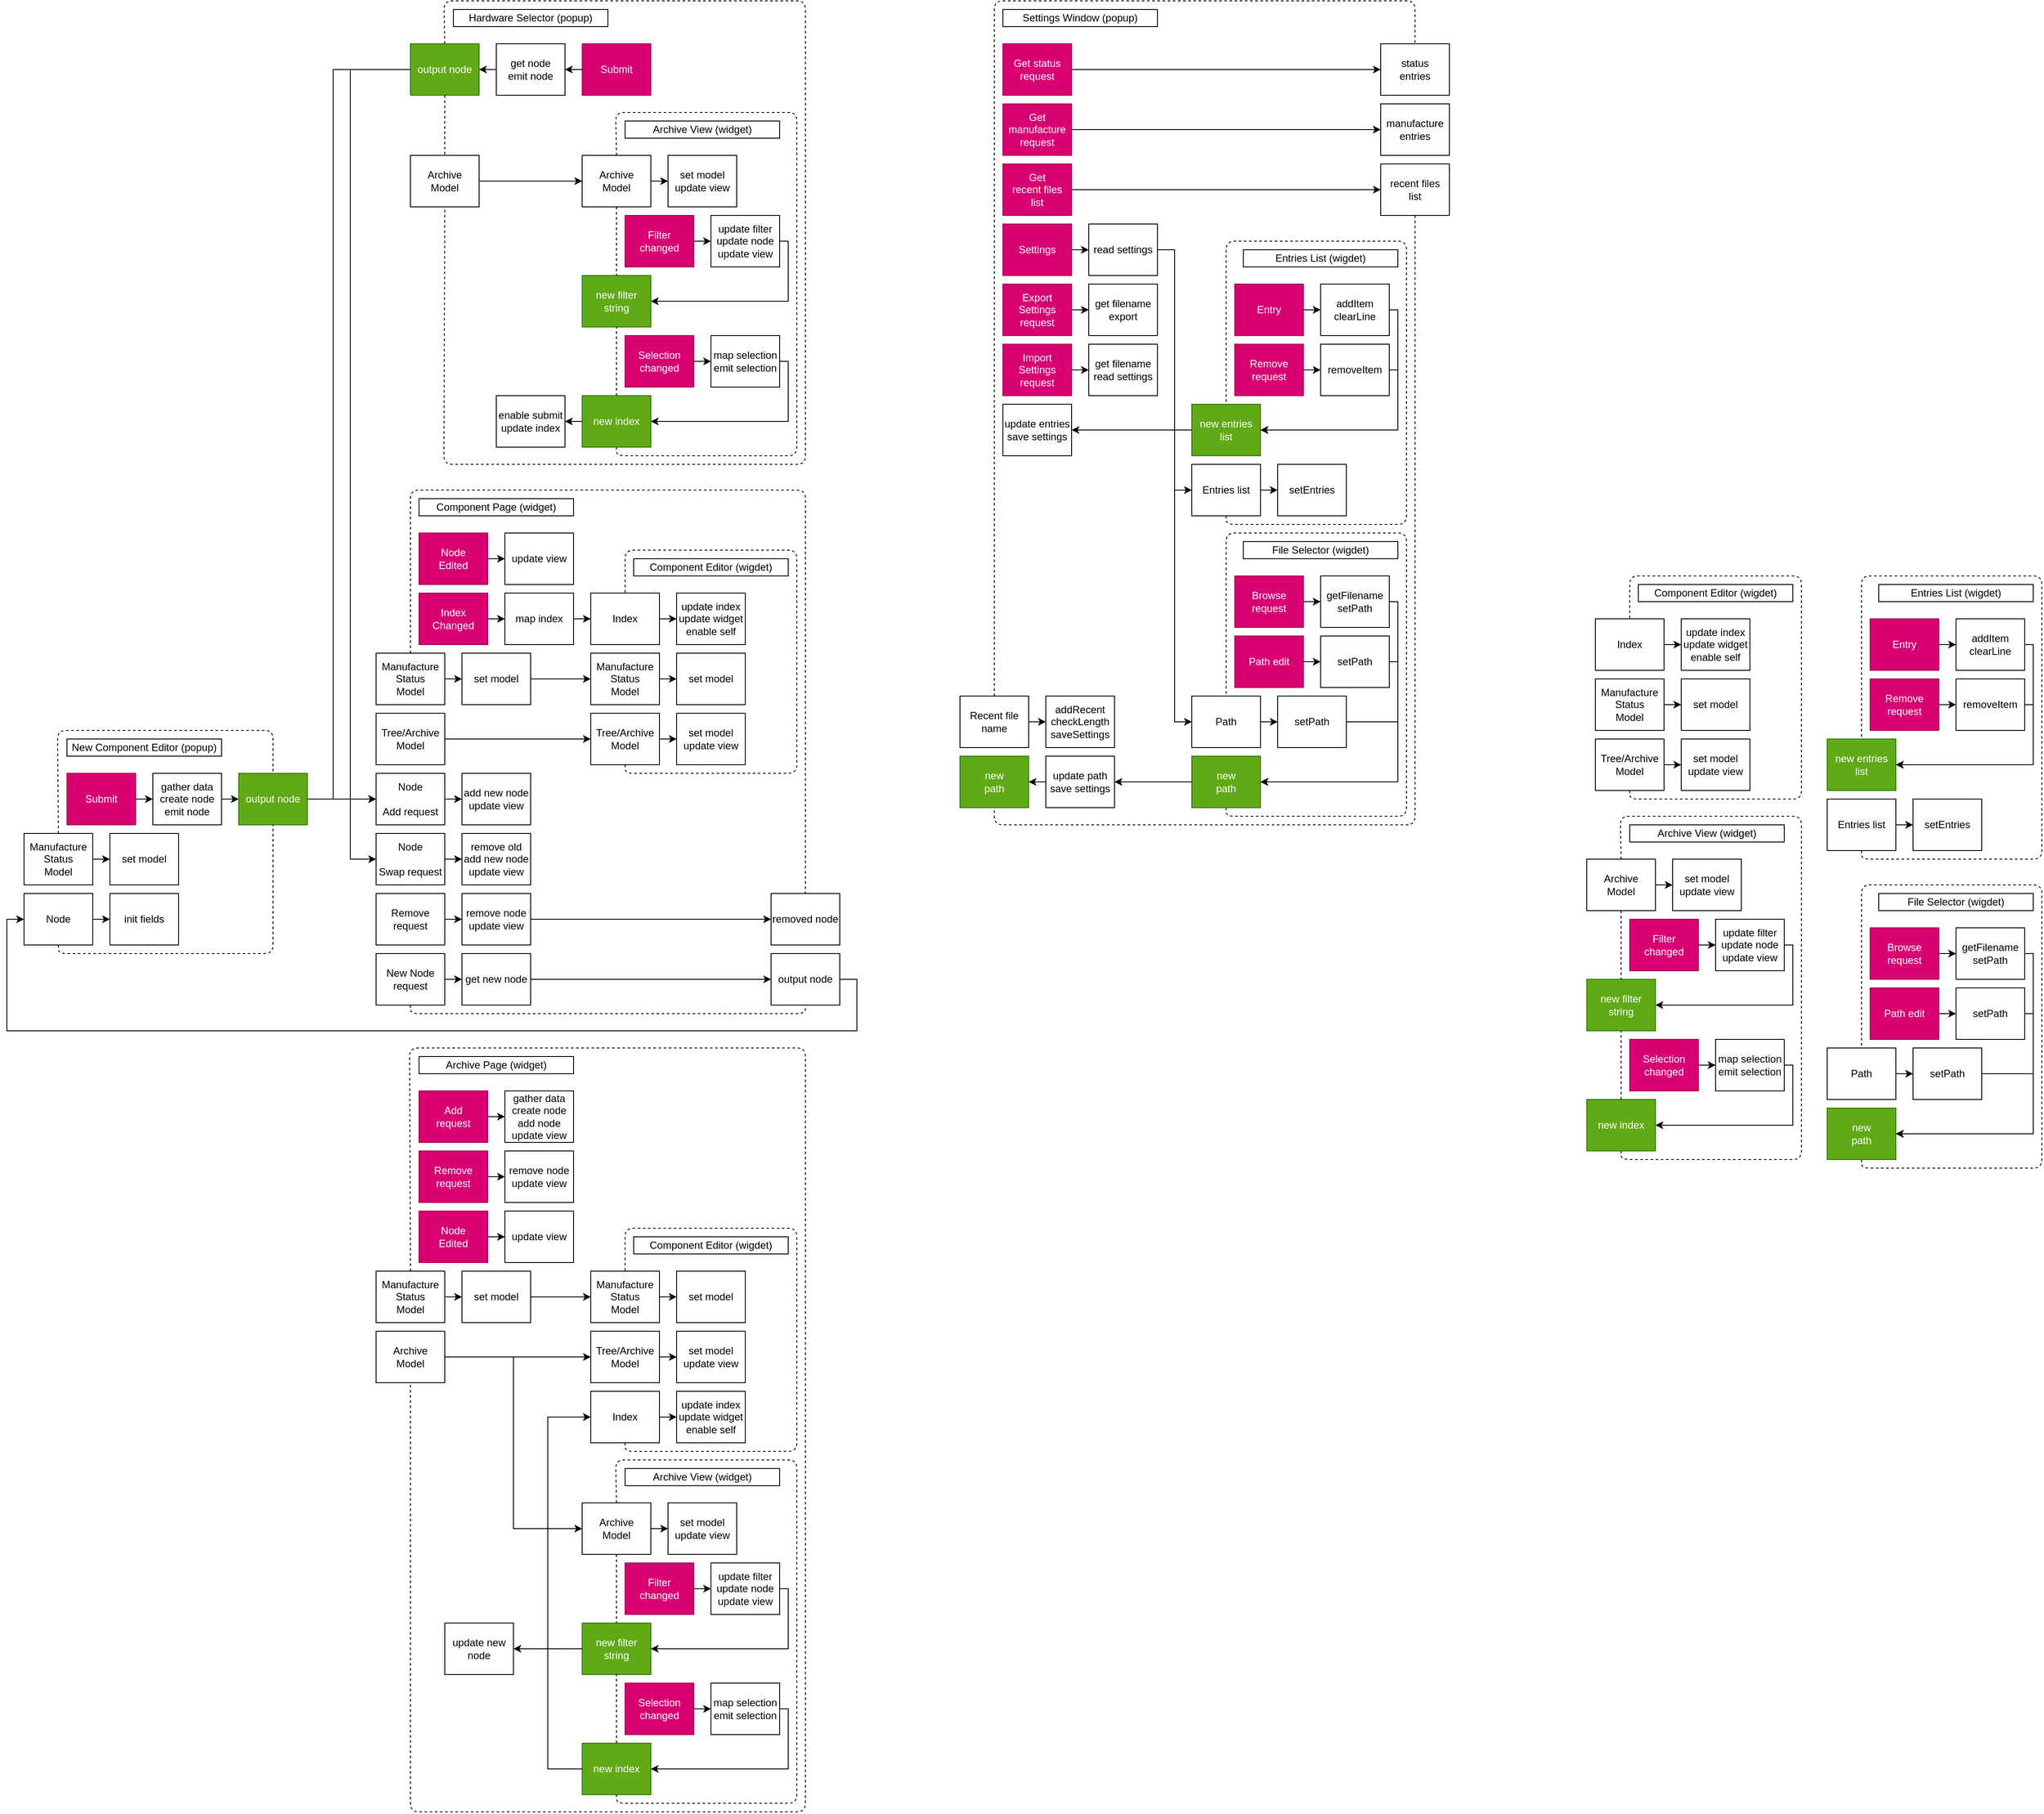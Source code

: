 <mxfile version="14.1.8" type="device"><diagram id="FdZGoRuRCiNTs6sguI62" name="Pagina-1"><mxGraphModel dx="3940" dy="2740" grid="1" gridSize="10" guides="1" tooltips="1" connect="1" arrows="1" fold="1" page="0" pageScale="1" pageWidth="827" pageHeight="1169" math="0" shadow="0"><root><mxCell id="0"/><mxCell id="1" parent="0"/><mxCell id="oUkAM3-Z0Gh9ao96tAZk-491" style="edgeStyle=orthogonalEdgeStyle;rounded=0;orthogonalLoop=1;jettySize=auto;html=1;exitX=1;exitY=0.5;exitDx=0;exitDy=0;entryX=0;entryY=0.5;entryDx=0;entryDy=0;fontColor=#6666FF;" parent="1" source="oUkAM3-Z0Gh9ao96tAZk-458" target="oUkAM3-Z0Gh9ao96tAZk-269" edge="1"><mxGeometry relative="1" as="geometry"/></mxCell><mxCell id="oUkAM3-Z0Gh9ao96tAZk-450" value="&lt;span&gt;New Component Editor (popup)&lt;/span&gt;" style="rounded=0;whiteSpace=wrap;html=1;" parent="1" vertex="1"><mxGeometry x="1050.0" y="1080" width="180" height="20" as="geometry"/></mxCell><mxCell id="oUkAM3-Z0Gh9ao96tAZk-501" style="edgeStyle=orthogonalEdgeStyle;rounded=0;orthogonalLoop=1;jettySize=auto;html=1;exitX=1;exitY=0.5;exitDx=0;exitDy=0;entryX=0;entryY=0.5;entryDx=0;entryDy=0;fontColor=#6666FF;" parent="1" source="oUkAM3-Z0Gh9ao96tAZk-451" target="oUkAM3-Z0Gh9ao96tAZk-477" edge="1"><mxGeometry relative="1" as="geometry"/></mxCell><mxCell id="oUkAM3-Z0Gh9ao96tAZk-451" value="Node" style="rounded=0;whiteSpace=wrap;html=1;" parent="1" vertex="1"><mxGeometry x="1000.0" y="1260" width="80" height="60" as="geometry"/></mxCell><mxCell id="oUkAM3-Z0Gh9ao96tAZk-452" value="" style="endArrow=none;dashed=1;html=1;exitX=0.5;exitY=0;exitDx=0;exitDy=0;entryX=0.5;entryY=0;entryDx=0;entryDy=0;" parent="1" source="oUkAM3-Z0Gh9ao96tAZk-486" target="oUkAM3-Z0Gh9ao96tAZk-458" edge="1"><mxGeometry x="1000.0" y="1080" width="50" height="50" as="geometry"><mxPoint x="980.0" y="1070" as="sourcePoint"/><mxPoint x="1600" y="1380" as="targetPoint"/><Array as="points"><mxPoint x="1039" y="1070"/><mxPoint x="1290" y="1070"/></Array></mxGeometry></mxCell><mxCell id="oUkAM3-Z0Gh9ao96tAZk-455" value="Submit" style="rounded=0;whiteSpace=wrap;html=1;fillColor=#d80073;strokeColor=#A50040;fontColor=#ffffff;container=0;" parent="1" vertex="1"><mxGeometry x="1050.0" y="1120" width="80" height="60" as="geometry"/></mxCell><mxCell id="oUkAM3-Z0Gh9ao96tAZk-456" value="gather data&lt;br&gt;create node&lt;br&gt;emit node" style="rounded=0;whiteSpace=wrap;html=1;container=0;" parent="1" vertex="1"><mxGeometry x="1150.0" y="1120" width="80" height="60" as="geometry"/></mxCell><mxCell id="oUkAM3-Z0Gh9ao96tAZk-484" style="edgeStyle=orthogonalEdgeStyle;rounded=0;orthogonalLoop=1;jettySize=auto;html=1;exitX=1;exitY=0.5;exitDx=0;exitDy=0;entryX=0;entryY=0.5;entryDx=0;entryDy=0;fontColor=#6666FF;" parent="1" source="oUkAM3-Z0Gh9ao96tAZk-455" target="oUkAM3-Z0Gh9ao96tAZk-456" edge="1"><mxGeometry x="1000.0" y="1070" as="geometry"/></mxCell><mxCell id="oUkAM3-Z0Gh9ao96tAZk-458" value="output node" style="rounded=0;whiteSpace=wrap;html=1;container=0;fillColor=#60a917;strokeColor=#2D7600;fontColor=#ffffff;" parent="1" vertex="1"><mxGeometry x="1249.99" y="1120" width="80" height="60" as="geometry"/></mxCell><mxCell id="oUkAM3-Z0Gh9ao96tAZk-459" style="edgeStyle=orthogonalEdgeStyle;rounded=0;orthogonalLoop=1;jettySize=auto;html=1;exitX=1;exitY=0.5;exitDx=0;exitDy=0;entryX=0;entryY=0.5;entryDx=0;entryDy=0;fontColor=#6666FF;" parent="1" source="oUkAM3-Z0Gh9ao96tAZk-456" target="oUkAM3-Z0Gh9ao96tAZk-458" edge="1"><mxGeometry x="999.99" y="770" as="geometry"/></mxCell><mxCell id="oUkAM3-Z0Gh9ao96tAZk-477" value="init fields" style="rounded=0;whiteSpace=wrap;html=1;" parent="1" vertex="1"><mxGeometry x="1100.0" y="1260" width="80" height="60" as="geometry"/></mxCell><mxCell id="oUkAM3-Z0Gh9ao96tAZk-486" value="Manufacture&lt;br&gt;Status&lt;br&gt;Model" style="rounded=0;whiteSpace=wrap;html=1;" parent="1" vertex="1"><mxGeometry x="1000.0" y="1190" width="80" height="60" as="geometry"/></mxCell><mxCell id="oUkAM3-Z0Gh9ao96tAZk-453" value="" style="endArrow=none;dashed=1;html=1;entryX=0.5;entryY=1;entryDx=0;entryDy=0;exitX=0.5;exitY=1;exitDx=0;exitDy=0;" parent="1" source="oUkAM3-Z0Gh9ao96tAZk-451" target="oUkAM3-Z0Gh9ao96tAZk-458" edge="1"><mxGeometry x="1030.0" y="1500" width="50" height="50" as="geometry"><mxPoint x="990" y="1350" as="sourcePoint"/><mxPoint x="1261.01" y="1830" as="targetPoint"/><Array as="points"><mxPoint x="1040" y="1330"/><mxPoint x="1290" y="1330"/></Array></mxGeometry></mxCell><mxCell id="oUkAM3-Z0Gh9ao96tAZk-487" value="set model" style="rounded=0;whiteSpace=wrap;html=1;" parent="1" vertex="1"><mxGeometry x="1100.0" y="1190" width="80" height="60" as="geometry"/></mxCell><mxCell id="oUkAM3-Z0Gh9ao96tAZk-488" style="edgeStyle=orthogonalEdgeStyle;rounded=0;orthogonalLoop=1;jettySize=auto;html=1;exitX=1;exitY=0.5;exitDx=0;exitDy=0;entryX=0;entryY=0.5;entryDx=0;entryDy=0;fontColor=#6666FF;" parent="1" source="oUkAM3-Z0Gh9ao96tAZk-486" target="oUkAM3-Z0Gh9ao96tAZk-487" edge="1"><mxGeometry x="1000.0" y="1070" as="geometry"/></mxCell><mxCell id="oUkAM3-Z0Gh9ao96tAZk-505" style="edgeStyle=orthogonalEdgeStyle;rounded=0;orthogonalLoop=1;jettySize=auto;html=1;exitX=1;exitY=0.5;exitDx=0;exitDy=0;entryX=0;entryY=0.5;entryDx=0;entryDy=0;fontColor=#6666FF;" parent="1" source="oUkAM3-Z0Gh9ao96tAZk-496" target="oUkAM3-Z0Gh9ao96tAZk-451" edge="1"><mxGeometry relative="1" as="geometry"><Array as="points"><mxPoint x="1970" y="1360"/><mxPoint x="1970" y="1420"/><mxPoint x="980" y="1420"/><mxPoint x="980" y="1290"/></Array></mxGeometry></mxCell><mxCell id="oUkAM3-Z0Gh9ao96tAZk-508" value="" style="group" parent="1" vertex="1" connectable="0"><mxGeometry x="1410.0" y="790" width="540" height="610" as="geometry"/></mxCell><mxCell id="oUkAM3-Z0Gh9ao96tAZk-230" value="&lt;span&gt;Component Page (widget)&lt;/span&gt;" style="rounded=0;whiteSpace=wrap;html=1;container=0;" parent="oUkAM3-Z0Gh9ao96tAZk-508" vertex="1"><mxGeometry x="50" y="10" width="180" height="20" as="geometry"/></mxCell><mxCell id="oUkAM3-Z0Gh9ao96tAZk-248" value="" style="endArrow=classic;html=1;exitX=1;exitY=0.5;exitDx=0;exitDy=0;" parent="oUkAM3-Z0Gh9ao96tAZk-508" source="oUkAM3-Z0Gh9ao96tAZk-250" edge="1"><mxGeometry x="50" width="50" height="50" as="geometry"><mxPoint x="200" y="210" as="sourcePoint"/><mxPoint x="150.0" y="150" as="targetPoint"/></mxGeometry></mxCell><mxCell id="oUkAM3-Z0Gh9ao96tAZk-249" value="map index" style="rounded=0;whiteSpace=wrap;html=1;container=0;" parent="oUkAM3-Z0Gh9ao96tAZk-508" vertex="1"><mxGeometry x="150" y="120" width="80" height="60" as="geometry"/></mxCell><mxCell id="oUkAM3-Z0Gh9ao96tAZk-250" value="Index&lt;br&gt;Changed" style="rounded=0;whiteSpace=wrap;html=1;fillColor=#d80073;strokeColor=#A50040;fontColor=#ffffff;container=0;" parent="oUkAM3-Z0Gh9ao96tAZk-508" vertex="1"><mxGeometry x="50" y="120" width="80" height="60" as="geometry"/></mxCell><mxCell id="oUkAM3-Z0Gh9ao96tAZk-253" value="Tree/Archive&lt;br&gt;Model" style="rounded=0;whiteSpace=wrap;html=1;container=0;" parent="oUkAM3-Z0Gh9ao96tAZk-508" vertex="1"><mxGeometry y="260" width="80" height="60" as="geometry"/></mxCell><mxCell id="oUkAM3-Z0Gh9ao96tAZk-260" value="set model" style="rounded=0;whiteSpace=wrap;html=1;container=0;" parent="oUkAM3-Z0Gh9ao96tAZk-508" vertex="1"><mxGeometry x="100" y="190" width="80" height="60" as="geometry"/></mxCell><mxCell id="oUkAM3-Z0Gh9ao96tAZk-262" style="edgeStyle=orthogonalEdgeStyle;rounded=0;orthogonalLoop=1;jettySize=auto;html=1;exitX=1;exitY=0.5;exitDx=0;exitDy=0;entryX=0;entryY=0.5;entryDx=0;entryDy=0;fontColor=#6666FF;" parent="oUkAM3-Z0Gh9ao96tAZk-508" source="oUkAM3-Z0Gh9ao96tAZk-261" target="oUkAM3-Z0Gh9ao96tAZk-260" edge="1"><mxGeometry as="geometry"/></mxCell><mxCell id="oUkAM3-Z0Gh9ao96tAZk-261" value="Manufacture&lt;br&gt;Status&lt;br&gt;Model" style="rounded=0;whiteSpace=wrap;html=1;container=0;" parent="oUkAM3-Z0Gh9ao96tAZk-508" vertex="1"><mxGeometry y="190" width="80" height="60" as="geometry"/></mxCell><mxCell id="oUkAM3-Z0Gh9ao96tAZk-268" value="Node&lt;br&gt;&lt;br&gt;Swap request" style="rounded=0;whiteSpace=wrap;html=1;container=0;" parent="oUkAM3-Z0Gh9ao96tAZk-508" vertex="1"><mxGeometry y="400" width="80" height="60" as="geometry"/></mxCell><mxCell id="oUkAM3-Z0Gh9ao96tAZk-269" value="Node&lt;br&gt;&lt;br&gt;Add request" style="rounded=0;whiteSpace=wrap;html=1;container=0;" parent="oUkAM3-Z0Gh9ao96tAZk-508" vertex="1"><mxGeometry y="330" width="80" height="60" as="geometry"/></mxCell><mxCell id="oUkAM3-Z0Gh9ao96tAZk-270" value="Remove request" style="rounded=0;whiteSpace=wrap;html=1;container=0;" parent="oUkAM3-Z0Gh9ao96tAZk-508" vertex="1"><mxGeometry y="470" width="80" height="60" as="geometry"/></mxCell><mxCell id="oUkAM3-Z0Gh9ao96tAZk-246" value="" style="endArrow=none;dashed=1;html=1;exitX=0.5;exitY=0;exitDx=0;exitDy=0;entryX=0.5;entryY=0;entryDx=0;entryDy=0;" parent="oUkAM3-Z0Gh9ao96tAZk-508" source="oUkAM3-Z0Gh9ao96tAZk-261" target="oUkAM3-Z0Gh9ao96tAZk-506" edge="1"><mxGeometry y="20" width="50" height="50" as="geometry"><mxPoint x="40.0" y="70" as="sourcePoint"/><mxPoint x="500.0" y="460" as="targetPoint"/><Array as="points"><mxPoint x="40.0"/><mxPoint x="500.0"/></Array></mxGeometry></mxCell><mxCell id="oUkAM3-Z0Gh9ao96tAZk-271" value="" style="endArrow=classic;html=1;exitX=1;exitY=0.5;exitDx=0;exitDy=0;" parent="oUkAM3-Z0Gh9ao96tAZk-508" source="oUkAM3-Z0Gh9ao96tAZk-273" edge="1"><mxGeometry x="50" y="-70" width="50" height="50" as="geometry"><mxPoint x="200" y="140" as="sourcePoint"/><mxPoint x="150.0" y="80" as="targetPoint"/></mxGeometry></mxCell><mxCell id="oUkAM3-Z0Gh9ao96tAZk-272" value="update view" style="rounded=0;whiteSpace=wrap;html=1;container=0;" parent="oUkAM3-Z0Gh9ao96tAZk-508" vertex="1"><mxGeometry x="150" y="50" width="80" height="60" as="geometry"/></mxCell><mxCell id="oUkAM3-Z0Gh9ao96tAZk-273" value="Node&lt;br&gt;Edited" style="rounded=0;whiteSpace=wrap;html=1;fillColor=#d80073;strokeColor=#A50040;fontColor=#ffffff;container=0;" parent="oUkAM3-Z0Gh9ao96tAZk-508" vertex="1"><mxGeometry x="50" y="50" width="80" height="60" as="geometry"/></mxCell><mxCell id="oUkAM3-Z0Gh9ao96tAZk-274" value="add new node&lt;br&gt;update view" style="rounded=0;whiteSpace=wrap;html=1;container=0;" parent="oUkAM3-Z0Gh9ao96tAZk-508" vertex="1"><mxGeometry x="100" y="330" width="80" height="60" as="geometry"/></mxCell><mxCell id="oUkAM3-Z0Gh9ao96tAZk-277" style="edgeStyle=orthogonalEdgeStyle;rounded=0;orthogonalLoop=1;jettySize=auto;html=1;exitX=1;exitY=0.5;exitDx=0;exitDy=0;entryX=0;entryY=0.5;entryDx=0;entryDy=0;fontColor=#6666FF;" parent="oUkAM3-Z0Gh9ao96tAZk-508" source="oUkAM3-Z0Gh9ao96tAZk-269" target="oUkAM3-Z0Gh9ao96tAZk-274" edge="1"><mxGeometry as="geometry"/></mxCell><mxCell id="oUkAM3-Z0Gh9ao96tAZk-275" value="remove old&lt;br&gt;add new node&lt;br&gt;update view" style="rounded=0;whiteSpace=wrap;html=1;container=0;" parent="oUkAM3-Z0Gh9ao96tAZk-508" vertex="1"><mxGeometry x="100" y="400" width="80" height="60" as="geometry"/></mxCell><mxCell id="oUkAM3-Z0Gh9ao96tAZk-278" style="edgeStyle=orthogonalEdgeStyle;rounded=0;orthogonalLoop=1;jettySize=auto;html=1;exitX=1;exitY=0.5;exitDx=0;exitDy=0;entryX=0;entryY=0.5;entryDx=0;entryDy=0;fontColor=#6666FF;" parent="oUkAM3-Z0Gh9ao96tAZk-508" source="oUkAM3-Z0Gh9ao96tAZk-268" target="oUkAM3-Z0Gh9ao96tAZk-275" edge="1"><mxGeometry as="geometry"/></mxCell><mxCell id="oUkAM3-Z0Gh9ao96tAZk-276" value="remove node&lt;br&gt;update view" style="rounded=0;whiteSpace=wrap;html=1;container=0;" parent="oUkAM3-Z0Gh9ao96tAZk-508" vertex="1"><mxGeometry x="100" y="470" width="80" height="60" as="geometry"/></mxCell><mxCell id="oUkAM3-Z0Gh9ao96tAZk-279" style="edgeStyle=orthogonalEdgeStyle;rounded=0;orthogonalLoop=1;jettySize=auto;html=1;exitX=1;exitY=0.5;exitDx=0;exitDy=0;entryX=0;entryY=0.5;entryDx=0;entryDy=0;fontColor=#6666FF;" parent="oUkAM3-Z0Gh9ao96tAZk-508" source="oUkAM3-Z0Gh9ao96tAZk-270" target="oUkAM3-Z0Gh9ao96tAZk-276" edge="1"><mxGeometry as="geometry"/></mxCell><mxCell id="oUkAM3-Z0Gh9ao96tAZk-264" style="edgeStyle=orthogonalEdgeStyle;rounded=0;orthogonalLoop=1;jettySize=auto;html=1;exitX=1;exitY=0.5;exitDx=0;exitDy=0;entryX=0;entryY=0.5;entryDx=0;entryDy=0;fontColor=#6666FF;" parent="oUkAM3-Z0Gh9ao96tAZk-508" source="oUkAM3-Z0Gh9ao96tAZk-260" target="oUkAM3-Z0Gh9ao96tAZk-217" edge="1"><mxGeometry as="geometry"/></mxCell><mxCell id="oUkAM3-Z0Gh9ao96tAZk-263" style="edgeStyle=orthogonalEdgeStyle;rounded=0;orthogonalLoop=1;jettySize=auto;html=1;exitX=1;exitY=0.5;exitDx=0;exitDy=0;entryX=0;entryY=0.5;entryDx=0;entryDy=0;fontColor=#6666FF;" parent="oUkAM3-Z0Gh9ao96tAZk-508" source="oUkAM3-Z0Gh9ao96tAZk-249" target="oUkAM3-Z0Gh9ao96tAZk-218" edge="1"><mxGeometry as="geometry"/></mxCell><mxCell id="oUkAM3-Z0Gh9ao96tAZk-265" style="edgeStyle=orthogonalEdgeStyle;rounded=0;orthogonalLoop=1;jettySize=auto;html=1;exitX=1;exitY=0.5;exitDx=0;exitDy=0;fontColor=#6666FF;" parent="oUkAM3-Z0Gh9ao96tAZk-508" source="oUkAM3-Z0Gh9ao96tAZk-253" target="oUkAM3-Z0Gh9ao96tAZk-219" edge="1"><mxGeometry as="geometry"><mxPoint x="180.0" y="290" as="sourcePoint"/></mxGeometry></mxCell><mxCell id="oUkAM3-Z0Gh9ao96tAZk-210" value="&lt;span&gt;Component Editor (wigdet)&lt;/span&gt;" style="rounded=0;whiteSpace=wrap;html=1;container=0;" parent="oUkAM3-Z0Gh9ao96tAZk-508" vertex="1"><mxGeometry x="300" y="80" width="180" height="20" as="geometry"/></mxCell><mxCell id="oUkAM3-Z0Gh9ao96tAZk-211" value="" style="endArrow=classic;html=1;exitX=1;exitY=0.5;exitDx=0;exitDy=0;" parent="oUkAM3-Z0Gh9ao96tAZk-508" source="oUkAM3-Z0Gh9ao96tAZk-217" edge="1"><mxGeometry x="250" y="140" width="50" height="50" as="geometry"><mxPoint x="400" y="280" as="sourcePoint"/><mxPoint x="350" y="220" as="targetPoint"/></mxGeometry></mxCell><mxCell id="oUkAM3-Z0Gh9ao96tAZk-212" value="set model" style="rounded=0;whiteSpace=wrap;html=1;container=0;" parent="oUkAM3-Z0Gh9ao96tAZk-508" vertex="1"><mxGeometry x="350" y="190" width="80" height="60" as="geometry"/></mxCell><mxCell id="oUkAM3-Z0Gh9ao96tAZk-213" value="" style="endArrow=classic;html=1;exitX=1;exitY=0.5;exitDx=0;exitDy=0;" parent="oUkAM3-Z0Gh9ao96tAZk-508" source="oUkAM3-Z0Gh9ao96tAZk-218" edge="1"><mxGeometry x="250" width="50" height="50" as="geometry"><mxPoint x="400" y="210" as="sourcePoint"/><mxPoint x="350" y="150" as="targetPoint"/></mxGeometry></mxCell><mxCell id="oUkAM3-Z0Gh9ao96tAZk-214" value="update index&lt;br&gt;update widget&lt;br&gt;enable self" style="rounded=0;whiteSpace=wrap;html=1;container=0;" parent="oUkAM3-Z0Gh9ao96tAZk-508" vertex="1"><mxGeometry x="350" y="120" width="80" height="60" as="geometry"/></mxCell><mxCell id="oUkAM3-Z0Gh9ao96tAZk-215" value="" style="endArrow=classic;html=1;exitX=1;exitY=0.5;exitDx=0;exitDy=0;" parent="oUkAM3-Z0Gh9ao96tAZk-508" source="oUkAM3-Z0Gh9ao96tAZk-219" edge="1"><mxGeometry x="250" y="70" width="50" height="50" as="geometry"><mxPoint x="400" y="350" as="sourcePoint"/><mxPoint x="350" y="290" as="targetPoint"/></mxGeometry></mxCell><mxCell id="oUkAM3-Z0Gh9ao96tAZk-216" value="set model&lt;br&gt;update view" style="rounded=0;whiteSpace=wrap;html=1;container=0;" parent="oUkAM3-Z0Gh9ao96tAZk-508" vertex="1"><mxGeometry x="350" y="260" width="80" height="60" as="geometry"/></mxCell><mxCell id="oUkAM3-Z0Gh9ao96tAZk-217" value="Manufacture&lt;br&gt;Status&lt;br&gt;Model" style="rounded=0;whiteSpace=wrap;html=1;container=0;" parent="oUkAM3-Z0Gh9ao96tAZk-508" vertex="1"><mxGeometry x="250" y="190" width="80" height="60" as="geometry"/></mxCell><mxCell id="oUkAM3-Z0Gh9ao96tAZk-218" value="Index" style="rounded=0;whiteSpace=wrap;html=1;container=0;" parent="oUkAM3-Z0Gh9ao96tAZk-508" vertex="1"><mxGeometry x="250" y="120" width="80" height="60" as="geometry"/></mxCell><mxCell id="oUkAM3-Z0Gh9ao96tAZk-219" value="Tree/Archive&lt;br&gt;Model" style="rounded=0;whiteSpace=wrap;html=1;container=0;" parent="oUkAM3-Z0Gh9ao96tAZk-508" vertex="1"><mxGeometry x="250" y="260" width="80" height="60" as="geometry"/></mxCell><mxCell id="oUkAM3-Z0Gh9ao96tAZk-227" value="" style="endArrow=none;dashed=1;html=1;exitX=0.5;exitY=1;exitDx=0;exitDy=0;entryX=0.5;entryY=0;entryDx=0;entryDy=0;" parent="oUkAM3-Z0Gh9ao96tAZk-508" source="oUkAM3-Z0Gh9ao96tAZk-219" target="oUkAM3-Z0Gh9ao96tAZk-218" edge="1"><mxGeometry x="250" y="70" width="50" height="50" as="geometry"><mxPoint x="281" y="400" as="sourcePoint"/><mxPoint x="290.0" y="100" as="targetPoint"/><Array as="points"><mxPoint x="290" y="330"/><mxPoint x="490" y="330"/><mxPoint x="490.0" y="70"/><mxPoint x="290.0" y="70"/></Array></mxGeometry></mxCell><mxCell id="oUkAM3-Z0Gh9ao96tAZk-493" value="New Node&lt;br&gt;request" style="rounded=0;whiteSpace=wrap;html=1;container=0;" parent="oUkAM3-Z0Gh9ao96tAZk-508" vertex="1"><mxGeometry y="540" width="80" height="60" as="geometry"/></mxCell><mxCell id="oUkAM3-Z0Gh9ao96tAZk-494" value="get new node" style="rounded=0;whiteSpace=wrap;html=1;container=0;" parent="oUkAM3-Z0Gh9ao96tAZk-508" vertex="1"><mxGeometry x="100" y="540" width="80" height="60" as="geometry"/></mxCell><mxCell id="oUkAM3-Z0Gh9ao96tAZk-495" style="edgeStyle=orthogonalEdgeStyle;rounded=0;orthogonalLoop=1;jettySize=auto;html=1;exitX=1;exitY=0.5;exitDx=0;exitDy=0;entryX=0;entryY=0.5;entryDx=0;entryDy=0;fontColor=#6666FF;" parent="oUkAM3-Z0Gh9ao96tAZk-508" source="oUkAM3-Z0Gh9ao96tAZk-493" target="oUkAM3-Z0Gh9ao96tAZk-494" edge="1"><mxGeometry y="70" as="geometry"/></mxCell><mxCell id="oUkAM3-Z0Gh9ao96tAZk-496" value="output node" style="rounded=0;whiteSpace=wrap;html=1;container=0;" parent="oUkAM3-Z0Gh9ao96tAZk-508" vertex="1"><mxGeometry x="460" y="540" width="80" height="60" as="geometry"/></mxCell><mxCell id="oUkAM3-Z0Gh9ao96tAZk-499" style="edgeStyle=orthogonalEdgeStyle;rounded=0;orthogonalLoop=1;jettySize=auto;html=1;exitX=1;exitY=0.5;exitDx=0;exitDy=0;entryX=0;entryY=0.5;entryDx=0;entryDy=0;fontColor=#6666FF;" parent="oUkAM3-Z0Gh9ao96tAZk-508" source="oUkAM3-Z0Gh9ao96tAZk-494" target="oUkAM3-Z0Gh9ao96tAZk-496" edge="1"><mxGeometry as="geometry"/></mxCell><mxCell id="oUkAM3-Z0Gh9ao96tAZk-498" value="" style="endArrow=none;dashed=1;html=1;entryX=0.5;entryY=1;entryDx=0;entryDy=0;exitX=0.5;exitY=1;exitDx=0;exitDy=0;" parent="oUkAM3-Z0Gh9ao96tAZk-508" source="oUkAM3-Z0Gh9ao96tAZk-493" target="oUkAM3-Z0Gh9ao96tAZk-496" edge="1"><mxGeometry y="20" width="50" height="50" as="geometry"><mxPoint x="310.0" y="520" as="sourcePoint"/><mxPoint x="40.0" y="600" as="targetPoint"/><Array as="points"><mxPoint x="40.0" y="610"/><mxPoint x="500.0" y="610"/></Array></mxGeometry></mxCell><mxCell id="oUkAM3-Z0Gh9ao96tAZk-506" value="removed node" style="rounded=0;whiteSpace=wrap;html=1;container=0;" parent="oUkAM3-Z0Gh9ao96tAZk-508" vertex="1"><mxGeometry x="460" y="470" width="80" height="60" as="geometry"/></mxCell><mxCell id="oUkAM3-Z0Gh9ao96tAZk-507" style="edgeStyle=orthogonalEdgeStyle;rounded=0;orthogonalLoop=1;jettySize=auto;html=1;exitX=1;exitY=0.5;exitDx=0;exitDy=0;entryX=0;entryY=0.5;entryDx=0;entryDy=0;fontColor=#6666FF;" parent="oUkAM3-Z0Gh9ao96tAZk-508" source="oUkAM3-Z0Gh9ao96tAZk-276" target="oUkAM3-Z0Gh9ao96tAZk-506" edge="1"><mxGeometry relative="1" as="geometry"/></mxCell><mxCell id="iTxAddcC4GlDem837ga5-27" value="" style="group" parent="1" vertex="1" connectable="0"><mxGeometry x="2830" y="890" width="240" height="260" as="geometry"/></mxCell><mxCell id="iTxAddcC4GlDem837ga5-1" value="&lt;span&gt;Component Editor (wigdet)&lt;/span&gt;" style="rounded=0;whiteSpace=wrap;html=1;container=0;" parent="iTxAddcC4GlDem837ga5-27" vertex="1"><mxGeometry x="50" y="10" width="180" height="20" as="geometry"/></mxCell><mxCell id="iTxAddcC4GlDem837ga5-2" value="" style="endArrow=classic;html=1;exitX=1;exitY=0.5;exitDx=0;exitDy=0;" parent="iTxAddcC4GlDem837ga5-27" source="iTxAddcC4GlDem837ga5-8" edge="1"><mxGeometry x="-1410" y="-720" width="50" height="50" as="geometry"><mxPoint x="-1260" y="-580" as="sourcePoint"/><mxPoint x="100" y="150" as="targetPoint"/></mxGeometry></mxCell><mxCell id="iTxAddcC4GlDem837ga5-3" value="set model" style="rounded=0;whiteSpace=wrap;html=1;container=0;" parent="iTxAddcC4GlDem837ga5-27" vertex="1"><mxGeometry x="100" y="120" width="80" height="60" as="geometry"/></mxCell><mxCell id="iTxAddcC4GlDem837ga5-4" value="" style="endArrow=classic;html=1;exitX=1;exitY=0.5;exitDx=0;exitDy=0;" parent="iTxAddcC4GlDem837ga5-27" source="iTxAddcC4GlDem837ga5-9" edge="1"><mxGeometry x="-1410" y="-860" width="50" height="50" as="geometry"><mxPoint x="-1260" y="-650" as="sourcePoint"/><mxPoint x="100" y="80" as="targetPoint"/></mxGeometry></mxCell><mxCell id="iTxAddcC4GlDem837ga5-5" value="update index&lt;br&gt;update widget&lt;br&gt;enable self" style="rounded=0;whiteSpace=wrap;html=1;container=0;" parent="iTxAddcC4GlDem837ga5-27" vertex="1"><mxGeometry x="100" y="50" width="80" height="60" as="geometry"/></mxCell><mxCell id="iTxAddcC4GlDem837ga5-6" value="" style="endArrow=classic;html=1;exitX=1;exitY=0.5;exitDx=0;exitDy=0;" parent="iTxAddcC4GlDem837ga5-27" source="iTxAddcC4GlDem837ga5-10" edge="1"><mxGeometry x="-1410" y="-790" width="50" height="50" as="geometry"><mxPoint x="-1260" y="-510" as="sourcePoint"/><mxPoint x="100" y="220" as="targetPoint"/></mxGeometry></mxCell><mxCell id="iTxAddcC4GlDem837ga5-7" value="set model&lt;br&gt;update view" style="rounded=0;whiteSpace=wrap;html=1;container=0;" parent="iTxAddcC4GlDem837ga5-27" vertex="1"><mxGeometry x="100" y="190" width="80" height="60" as="geometry"/></mxCell><mxCell id="iTxAddcC4GlDem837ga5-8" value="Manufacture&lt;br&gt;Status&lt;br&gt;Model" style="rounded=0;whiteSpace=wrap;html=1;container=0;" parent="iTxAddcC4GlDem837ga5-27" vertex="1"><mxGeometry y="120" width="80" height="60" as="geometry"/></mxCell><mxCell id="iTxAddcC4GlDem837ga5-9" value="Index" style="rounded=0;whiteSpace=wrap;html=1;container=0;" parent="iTxAddcC4GlDem837ga5-27" vertex="1"><mxGeometry y="50" width="80" height="60" as="geometry"/></mxCell><mxCell id="iTxAddcC4GlDem837ga5-10" value="Tree/Archive&lt;br&gt;Model" style="rounded=0;whiteSpace=wrap;html=1;container=0;" parent="iTxAddcC4GlDem837ga5-27" vertex="1"><mxGeometry y="190" width="80" height="60" as="geometry"/></mxCell><mxCell id="iTxAddcC4GlDem837ga5-11" value="" style="endArrow=none;dashed=1;html=1;exitX=0.5;exitY=1;exitDx=0;exitDy=0;entryX=0.5;entryY=0;entryDx=0;entryDy=0;" parent="iTxAddcC4GlDem837ga5-27" source="iTxAddcC4GlDem837ga5-10" target="iTxAddcC4GlDem837ga5-9" edge="1"><mxGeometry x="-1410" y="-790" width="50" height="50" as="geometry"><mxPoint x="-1379" y="-460" as="sourcePoint"/><mxPoint x="-1370.0" y="-760" as="targetPoint"/><Array as="points"><mxPoint x="40" y="260"/><mxPoint x="240" y="260"/><mxPoint x="240"/><mxPoint x="40"/></Array></mxGeometry></mxCell><mxCell id="iTxAddcC4GlDem837ga5-140" value="" style="group" parent="1" vertex="1" connectable="0"><mxGeometry x="2820" y="1170" width="250" height="400" as="geometry"/></mxCell><mxCell id="iTxAddcC4GlDem837ga5-93" value="Archive View (widget)" style="rounded=0;whiteSpace=wrap;html=1;container=0;" parent="iTxAddcC4GlDem837ga5-140" vertex="1"><mxGeometry x="50" y="10" width="180" height="20" as="geometry"/></mxCell><mxCell id="iTxAddcC4GlDem837ga5-99" value="set model&lt;br&gt;update view" style="rounded=0;whiteSpace=wrap;html=1;container=0;" parent="iTxAddcC4GlDem837ga5-140" vertex="1"><mxGeometry x="100" y="50" width="80" height="60" as="geometry"/></mxCell><mxCell id="iTxAddcC4GlDem837ga5-100" value="Archive&lt;br&gt;Model" style="rounded=0;whiteSpace=wrap;html=1;container=0;" parent="iTxAddcC4GlDem837ga5-140" vertex="1"><mxGeometry y="50" width="80" height="60" as="geometry"/></mxCell><mxCell id="iTxAddcC4GlDem837ga5-102" value="" style="endArrow=classic;html=1;exitX=1;exitY=0.5;exitDx=0;exitDy=0;entryX=0;entryY=0.5;entryDx=0;entryDy=0;" parent="iTxAddcC4GlDem837ga5-140" source="iTxAddcC4GlDem837ga5-100" target="iTxAddcC4GlDem837ga5-99" edge="1"><mxGeometry y="-70" width="50" height="50" as="geometry"><mxPoint x="80" y="150" as="sourcePoint"/><mxPoint x="100" y="150" as="targetPoint"/></mxGeometry></mxCell><mxCell id="iTxAddcC4GlDem837ga5-103" value="" style="endArrow=none;dashed=1;html=1;exitX=0.5;exitY=0;exitDx=0;exitDy=0;entryX=0.5;entryY=1;entryDx=0;entryDy=0;" parent="iTxAddcC4GlDem837ga5-140" source="iTxAddcC4GlDem837ga5-100" target="iTxAddcC4GlDem837ga5-97" edge="1"><mxGeometry width="50" height="50" as="geometry"><mxPoint x="39" y="189" as="sourcePoint"/><mxPoint x="-10" y="300" as="targetPoint"/><Array as="points"><mxPoint x="39"/><mxPoint x="250"/><mxPoint x="250" y="400"/><mxPoint x="40" y="400"/></Array></mxGeometry></mxCell><mxCell id="iTxAddcC4GlDem837ga5-92" value="Filter&lt;br&gt;changed" style="rounded=0;whiteSpace=wrap;html=1;fillColor=#d80073;strokeColor=#A50040;fontColor=#ffffff;container=0;" parent="iTxAddcC4GlDem837ga5-140" vertex="1"><mxGeometry x="50" y="120" width="80" height="60" as="geometry"/></mxCell><mxCell id="iTxAddcC4GlDem837ga5-95" value="Selection&lt;br&gt;changed" style="rounded=0;whiteSpace=wrap;html=1;fillColor=#d80073;strokeColor=#A50040;fontColor=#ffffff;container=0;" parent="iTxAddcC4GlDem837ga5-140" vertex="1"><mxGeometry x="50" y="260" width="80" height="60" as="geometry"/></mxCell><mxCell id="iTxAddcC4GlDem837ga5-90" value="update filter&lt;br&gt;update node&lt;br&gt;update view" style="rounded=0;whiteSpace=wrap;html=1;container=0;" parent="iTxAddcC4GlDem837ga5-140" vertex="1"><mxGeometry x="150" y="120" width="80" height="60" as="geometry"/></mxCell><mxCell id="iTxAddcC4GlDem837ga5-135" style="edgeStyle=orthogonalEdgeStyle;rounded=0;orthogonalLoop=1;jettySize=auto;html=1;exitX=1;exitY=0.5;exitDx=0;exitDy=0;entryX=0;entryY=0.5;entryDx=0;entryDy=0;" parent="iTxAddcC4GlDem837ga5-140" source="iTxAddcC4GlDem837ga5-92" target="iTxAddcC4GlDem837ga5-90" edge="1"><mxGeometry relative="1" as="geometry"/></mxCell><mxCell id="iTxAddcC4GlDem837ga5-94" value="map selection&lt;br&gt;emit selection" style="rounded=0;whiteSpace=wrap;html=1;container=0;" parent="iTxAddcC4GlDem837ga5-140" vertex="1"><mxGeometry x="150" y="260" width="80" height="60" as="geometry"/></mxCell><mxCell id="iTxAddcC4GlDem837ga5-136" style="edgeStyle=orthogonalEdgeStyle;rounded=0;orthogonalLoop=1;jettySize=auto;html=1;exitX=1;exitY=0.5;exitDx=0;exitDy=0;entryX=0;entryY=0.5;entryDx=0;entryDy=0;" parent="iTxAddcC4GlDem837ga5-140" source="iTxAddcC4GlDem837ga5-95" target="iTxAddcC4GlDem837ga5-94" edge="1"><mxGeometry relative="1" as="geometry"/></mxCell><mxCell id="iTxAddcC4GlDem837ga5-97" value="new index" style="rounded=0;whiteSpace=wrap;html=1;container=0;fillColor=#60a917;strokeColor=#2D7600;fontColor=#ffffff;" parent="iTxAddcC4GlDem837ga5-140" vertex="1"><mxGeometry y="330" width="80" height="60" as="geometry"/></mxCell><mxCell id="iTxAddcC4GlDem837ga5-137" style="edgeStyle=orthogonalEdgeStyle;rounded=0;orthogonalLoop=1;jettySize=auto;html=1;exitX=1;exitY=0.5;exitDx=0;exitDy=0;entryX=1;entryY=0.5;entryDx=0;entryDy=0;" parent="iTxAddcC4GlDem837ga5-140" source="iTxAddcC4GlDem837ga5-94" target="iTxAddcC4GlDem837ga5-97" edge="1"><mxGeometry relative="1" as="geometry"><Array as="points"><mxPoint x="240" y="290"/><mxPoint x="240" y="360"/></Array></mxGeometry></mxCell><mxCell id="iTxAddcC4GlDem837ga5-105" value="new filter&lt;br&gt;string" style="rounded=0;whiteSpace=wrap;html=1;container=0;fillColor=#60a917;strokeColor=#2D7600;fontColor=#ffffff;" parent="iTxAddcC4GlDem837ga5-140" vertex="1"><mxGeometry y="190" width="80" height="60" as="geometry"/></mxCell><mxCell id="iTxAddcC4GlDem837ga5-138" value="" style="endArrow=none;dashed=1;html=1;exitX=0.5;exitY=1;exitDx=0;exitDy=0;entryX=0.5;entryY=0;entryDx=0;entryDy=0;" parent="iTxAddcC4GlDem837ga5-140" source="iTxAddcC4GlDem837ga5-100" target="iTxAddcC4GlDem837ga5-105" edge="1"><mxGeometry x="381" y="110" width="50" height="50" as="geometry"><mxPoint x="421" y="160" as="sourcePoint"/><mxPoint x="421" y="500" as="targetPoint"/><Array as="points"/></mxGeometry></mxCell><mxCell id="iTxAddcC4GlDem837ga5-134" style="edgeStyle=orthogonalEdgeStyle;rounded=0;orthogonalLoop=1;jettySize=auto;html=1;exitX=1;exitY=0.5;exitDx=0;exitDy=0;entryX=1;entryY=0.5;entryDx=0;entryDy=0;" parent="iTxAddcC4GlDem837ga5-140" source="iTxAddcC4GlDem837ga5-90" target="iTxAddcC4GlDem837ga5-105" edge="1"><mxGeometry relative="1" as="geometry"><Array as="points"><mxPoint x="240" y="150"/><mxPoint x="240" y="220"/></Array></mxGeometry></mxCell><mxCell id="iTxAddcC4GlDem837ga5-139" value="" style="endArrow=none;dashed=1;html=1;exitX=0.5;exitY=0;exitDx=0;exitDy=0;entryX=0.5;entryY=1;entryDx=0;entryDy=0;" parent="iTxAddcC4GlDem837ga5-140" source="iTxAddcC4GlDem837ga5-97" target="iTxAddcC4GlDem837ga5-105" edge="1"><mxGeometry x="391" y="120" width="50" height="50" as="geometry"><mxPoint x="50" y="120" as="sourcePoint"/><mxPoint x="50" y="200" as="targetPoint"/><Array as="points"/></mxGeometry></mxCell><mxCell id="iTxAddcC4GlDem837ga5-141" value="" style="group" parent="1" vertex="1" connectable="0"><mxGeometry x="3100" y="890" width="250" height="330" as="geometry"/></mxCell><mxCell id="iTxAddcC4GlDem837ga5-110" value="removeItem" style="rounded=0;whiteSpace=wrap;html=1;container=0;" parent="iTxAddcC4GlDem837ga5-141" vertex="1"><mxGeometry x="150" y="120" width="80" height="60" as="geometry"/></mxCell><mxCell id="iTxAddcC4GlDem837ga5-114" value="setEntries" style="rounded=0;whiteSpace=wrap;html=1;container=0;" parent="iTxAddcC4GlDem837ga5-141" vertex="1"><mxGeometry x="100" y="260" width="80" height="60" as="geometry"/></mxCell><mxCell id="iTxAddcC4GlDem837ga5-115" value="Remove&lt;br&gt;request" style="rounded=0;whiteSpace=wrap;html=1;container=0;fillColor=#d80073;strokeColor=#A50040;fontColor=#ffffff;" parent="iTxAddcC4GlDem837ga5-141" vertex="1"><mxGeometry x="50" y="120" width="80" height="60" as="geometry"/></mxCell><mxCell id="iTxAddcC4GlDem837ga5-109" value="" style="endArrow=classic;html=1;exitX=1;exitY=0.5;exitDx=0;exitDy=0;entryX=0;entryY=0.5;entryDx=0;entryDy=0;" parent="iTxAddcC4GlDem837ga5-141" source="iTxAddcC4GlDem837ga5-115" target="iTxAddcC4GlDem837ga5-110" edge="1"><mxGeometry x="-1360" y="-720" width="50" height="50" as="geometry"><mxPoint x="-1210" y="-580" as="sourcePoint"/><mxPoint x="150" y="150" as="targetPoint"/></mxGeometry></mxCell><mxCell id="iTxAddcC4GlDem837ga5-117" value="Entries list" style="rounded=0;whiteSpace=wrap;html=1;container=0;" parent="iTxAddcC4GlDem837ga5-141" vertex="1"><mxGeometry y="260" width="80" height="60" as="geometry"/></mxCell><mxCell id="iTxAddcC4GlDem837ga5-113" value="" style="endArrow=classic;html=1;exitX=1;exitY=0.5;exitDx=0;exitDy=0;entryX=0;entryY=0.5;entryDx=0;entryDy=0;" parent="iTxAddcC4GlDem837ga5-141" source="iTxAddcC4GlDem837ga5-117" target="iTxAddcC4GlDem837ga5-114" edge="1"><mxGeometry x="-1410" y="-720" width="50" height="50" as="geometry"><mxPoint x="-1260" y="-440" as="sourcePoint"/><mxPoint x="100" y="290" as="targetPoint"/></mxGeometry></mxCell><mxCell id="iTxAddcC4GlDem837ga5-118" value="" style="endArrow=none;dashed=1;html=1;exitX=0.5;exitY=1;exitDx=0;exitDy=0;entryX=0.5;entryY=0;entryDx=0;entryDy=0;" parent="iTxAddcC4GlDem837ga5-141" source="iTxAddcC4GlDem837ga5-117" target="iTxAddcC4GlDem837ga5-129" edge="1"><mxGeometry x="-1400" y="-790" width="50" height="50" as="geometry"><mxPoint x="20" y="350" as="sourcePoint"/><mxPoint x="30" y="10" as="targetPoint"/><Array as="points"><mxPoint x="40" y="330"/><mxPoint x="250" y="330"/><mxPoint x="250"/><mxPoint x="40"/></Array></mxGeometry></mxCell><mxCell id="iTxAddcC4GlDem837ga5-108" value="&lt;span&gt;Entries List (wigdet)&lt;/span&gt;" style="rounded=0;whiteSpace=wrap;html=1;container=0;" parent="iTxAddcC4GlDem837ga5-141" vertex="1"><mxGeometry x="60" y="10" width="180" height="20" as="geometry"/></mxCell><mxCell id="iTxAddcC4GlDem837ga5-112" value="addItem&lt;br&gt;clearLine" style="rounded=0;whiteSpace=wrap;html=1;container=0;" parent="iTxAddcC4GlDem837ga5-141" vertex="1"><mxGeometry x="150" y="50" width="80" height="60" as="geometry"/></mxCell><mxCell id="iTxAddcC4GlDem837ga5-116" value="Entry" style="rounded=0;whiteSpace=wrap;html=1;container=0;fillColor=#d80073;strokeColor=#A50040;fontColor=#ffffff;" parent="iTxAddcC4GlDem837ga5-141" vertex="1"><mxGeometry x="50" y="50" width="80" height="60" as="geometry"/></mxCell><mxCell id="iTxAddcC4GlDem837ga5-111" value="" style="endArrow=classic;html=1;exitX=1;exitY=0.5;exitDx=0;exitDy=0;entryX=0;entryY=0.5;entryDx=0;entryDy=0;" parent="iTxAddcC4GlDem837ga5-141" source="iTxAddcC4GlDem837ga5-116" target="iTxAddcC4GlDem837ga5-112" edge="1"><mxGeometry x="-1360" y="-860" width="50" height="50" as="geometry"><mxPoint x="-1210" y="-650" as="sourcePoint"/><mxPoint x="150" y="80" as="targetPoint"/></mxGeometry></mxCell><mxCell id="iTxAddcC4GlDem837ga5-129" value="new entries&lt;br&gt;list" style="rounded=0;whiteSpace=wrap;html=1;container=0;fillColor=#60a917;strokeColor=#2D7600;fontColor=#ffffff;" parent="iTxAddcC4GlDem837ga5-141" vertex="1"><mxGeometry y="190" width="80" height="60" as="geometry"/></mxCell><mxCell id="iTxAddcC4GlDem837ga5-132" style="edgeStyle=orthogonalEdgeStyle;rounded=0;orthogonalLoop=1;jettySize=auto;html=1;exitX=1;exitY=0.5;exitDx=0;exitDy=0;entryX=1;entryY=0.5;entryDx=0;entryDy=0;" parent="iTxAddcC4GlDem837ga5-141" source="iTxAddcC4GlDem837ga5-110" target="iTxAddcC4GlDem837ga5-129" edge="1"><mxGeometry x="10" as="geometry"><Array as="points"><mxPoint x="240" y="150"/><mxPoint x="240" y="220"/></Array></mxGeometry></mxCell><mxCell id="iTxAddcC4GlDem837ga5-131" style="edgeStyle=orthogonalEdgeStyle;rounded=0;orthogonalLoop=1;jettySize=auto;html=1;exitX=1;exitY=0.5;exitDx=0;exitDy=0;entryX=1;entryY=0.5;entryDx=0;entryDy=0;" parent="iTxAddcC4GlDem837ga5-141" source="iTxAddcC4GlDem837ga5-112" target="iTxAddcC4GlDem837ga5-129" edge="1"><mxGeometry x="10" as="geometry"><Array as="points"><mxPoint x="240" y="80"/><mxPoint x="240" y="220"/></Array></mxGeometry></mxCell><mxCell id="iTxAddcC4GlDem837ga5-158" value="" style="group" parent="1" vertex="1" connectable="0"><mxGeometry x="3100" y="1250" width="250" height="330" as="geometry"/></mxCell><mxCell id="iTxAddcC4GlDem837ga5-143" value="setPath" style="rounded=0;whiteSpace=wrap;html=1;container=0;" parent="iTxAddcC4GlDem837ga5-158" vertex="1"><mxGeometry x="150" y="120" width="80" height="60" as="geometry"/></mxCell><mxCell id="iTxAddcC4GlDem837ga5-144" value="setPath" style="rounded=0;whiteSpace=wrap;html=1;container=0;" parent="iTxAddcC4GlDem837ga5-158" vertex="1"><mxGeometry x="100" y="190" width="80" height="60" as="geometry"/></mxCell><mxCell id="iTxAddcC4GlDem837ga5-145" value="Path edit" style="rounded=0;whiteSpace=wrap;html=1;container=0;fillColor=#d80073;strokeColor=#A50040;fontColor=#ffffff;" parent="iTxAddcC4GlDem837ga5-158" vertex="1"><mxGeometry x="50" y="120" width="80" height="60" as="geometry"/></mxCell><mxCell id="iTxAddcC4GlDem837ga5-146" value="" style="endArrow=classic;html=1;exitX=1;exitY=0.5;exitDx=0;exitDy=0;entryX=0;entryY=0.5;entryDx=0;entryDy=0;" parent="iTxAddcC4GlDem837ga5-158" source="iTxAddcC4GlDem837ga5-145" target="iTxAddcC4GlDem837ga5-143" edge="1"><mxGeometry x="-1360" y="-720" width="50" height="50" as="geometry"><mxPoint x="-1210" y="-580" as="sourcePoint"/><mxPoint x="150" y="150" as="targetPoint"/></mxGeometry></mxCell><mxCell id="iTxAddcC4GlDem837ga5-147" value="Path" style="rounded=0;whiteSpace=wrap;html=1;container=0;" parent="iTxAddcC4GlDem837ga5-158" vertex="1"><mxGeometry y="190" width="80" height="60" as="geometry"/></mxCell><mxCell id="iTxAddcC4GlDem837ga5-148" value="" style="endArrow=classic;html=1;exitX=1;exitY=0.5;exitDx=0;exitDy=0;entryX=0;entryY=0.5;entryDx=0;entryDy=0;" parent="iTxAddcC4GlDem837ga5-158" source="iTxAddcC4GlDem837ga5-147" target="iTxAddcC4GlDem837ga5-144" edge="1"><mxGeometry x="-1410" y="-790" width="50" height="50" as="geometry"><mxPoint x="-1260" y="-510" as="sourcePoint"/><mxPoint x="100" y="220" as="targetPoint"/></mxGeometry></mxCell><mxCell id="iTxAddcC4GlDem837ga5-149" value="" style="endArrow=none;dashed=1;html=1;entryX=0.5;entryY=0;entryDx=0;entryDy=0;exitX=0.5;exitY=1;exitDx=0;exitDy=0;" parent="iTxAddcC4GlDem837ga5-158" source="iTxAddcC4GlDem837ga5-154" target="iTxAddcC4GlDem837ga5-147" edge="1"><mxGeometry x="-1400" y="-790" width="50" height="50" as="geometry"><mxPoint x="10" y="360" as="sourcePoint"/><mxPoint x="40" y="170" as="targetPoint"/><Array as="points"><mxPoint x="40" y="330"/><mxPoint x="250" y="330"/><mxPoint x="250"/><mxPoint x="40"/></Array></mxGeometry></mxCell><mxCell id="iTxAddcC4GlDem837ga5-150" value="&lt;span&gt;File Selector (wigdet)&lt;/span&gt;" style="rounded=0;whiteSpace=wrap;html=1;container=0;" parent="iTxAddcC4GlDem837ga5-158" vertex="1"><mxGeometry x="60" y="10" width="180" height="20" as="geometry"/></mxCell><mxCell id="iTxAddcC4GlDem837ga5-151" value="getFilename&lt;br&gt;setPath" style="rounded=0;whiteSpace=wrap;html=1;container=0;" parent="iTxAddcC4GlDem837ga5-158" vertex="1"><mxGeometry x="150" y="50" width="80" height="60" as="geometry"/></mxCell><mxCell id="iTxAddcC4GlDem837ga5-152" value="Browse&lt;br&gt;request" style="rounded=0;whiteSpace=wrap;html=1;container=0;fillColor=#d80073;strokeColor=#A50040;fontColor=#ffffff;" parent="iTxAddcC4GlDem837ga5-158" vertex="1"><mxGeometry x="50" y="50" width="80" height="60" as="geometry"/></mxCell><mxCell id="iTxAddcC4GlDem837ga5-153" value="" style="endArrow=classic;html=1;exitX=1;exitY=0.5;exitDx=0;exitDy=0;entryX=0;entryY=0.5;entryDx=0;entryDy=0;" parent="iTxAddcC4GlDem837ga5-158" source="iTxAddcC4GlDem837ga5-152" target="iTxAddcC4GlDem837ga5-151" edge="1"><mxGeometry x="-1360" y="-860" width="50" height="50" as="geometry"><mxPoint x="-1210" y="-650" as="sourcePoint"/><mxPoint x="150" y="80" as="targetPoint"/></mxGeometry></mxCell><mxCell id="iTxAddcC4GlDem837ga5-154" value="new&lt;br&gt;path" style="rounded=0;whiteSpace=wrap;html=1;container=0;fillColor=#60a917;strokeColor=#2D7600;fontColor=#ffffff;" parent="iTxAddcC4GlDem837ga5-158" vertex="1"><mxGeometry y="260" width="80" height="60" as="geometry"/></mxCell><mxCell id="iTxAddcC4GlDem837ga5-155" style="edgeStyle=orthogonalEdgeStyle;rounded=0;orthogonalLoop=1;jettySize=auto;html=1;exitX=1;exitY=0.5;exitDx=0;exitDy=0;entryX=1;entryY=0.5;entryDx=0;entryDy=0;" parent="iTxAddcC4GlDem837ga5-158" source="iTxAddcC4GlDem837ga5-143" target="iTxAddcC4GlDem837ga5-154" edge="1"><mxGeometry x="10" as="geometry"><Array as="points"><mxPoint x="240" y="150"/><mxPoint x="240" y="290"/></Array></mxGeometry></mxCell><mxCell id="iTxAddcC4GlDem837ga5-157" style="edgeStyle=orthogonalEdgeStyle;rounded=0;orthogonalLoop=1;jettySize=auto;html=1;exitX=1;exitY=0.5;exitDx=0;exitDy=0;entryX=1;entryY=0.5;entryDx=0;entryDy=0;" parent="iTxAddcC4GlDem837ga5-158" source="iTxAddcC4GlDem837ga5-144" target="iTxAddcC4GlDem837ga5-154" edge="1"><mxGeometry relative="1" as="geometry"><Array as="points"><mxPoint x="240" y="220"/><mxPoint x="240" y="290"/></Array></mxGeometry></mxCell><mxCell id="iTxAddcC4GlDem837ga5-156" style="edgeStyle=orthogonalEdgeStyle;rounded=0;orthogonalLoop=1;jettySize=auto;html=1;exitX=1;exitY=0.5;exitDx=0;exitDy=0;entryX=1;entryY=0.5;entryDx=0;entryDy=0;" parent="iTxAddcC4GlDem837ga5-158" source="iTxAddcC4GlDem837ga5-151" target="iTxAddcC4GlDem837ga5-154" edge="1"><mxGeometry x="10" as="geometry"><Array as="points"><mxPoint x="240" y="80"/><mxPoint x="240" y="290"/></Array></mxGeometry></mxCell><mxCell id="iTxAddcC4GlDem837ga5-225" value="" style="group" parent="1" vertex="1" connectable="0"><mxGeometry x="1410.0" y="1440" width="500.0" height="890" as="geometry"/></mxCell><mxCell id="oUkAM3-Z0Gh9ao96tAZk-322" value="&lt;span&gt;Archive Page (widget)&lt;/span&gt;" style="rounded=0;whiteSpace=wrap;html=1;" parent="iTxAddcC4GlDem837ga5-225" vertex="1"><mxGeometry x="50" y="10" width="180" height="20" as="geometry"/></mxCell><mxCell id="oUkAM3-Z0Gh9ao96tAZk-326" value="Archive&lt;br&gt;Model" style="rounded=0;whiteSpace=wrap;html=1;" parent="iTxAddcC4GlDem837ga5-225" vertex="1"><mxGeometry y="330" width="80" height="60" as="geometry"/></mxCell><mxCell id="oUkAM3-Z0Gh9ao96tAZk-327" value="set model" style="rounded=0;whiteSpace=wrap;html=1;" parent="iTxAddcC4GlDem837ga5-225" vertex="1"><mxGeometry x="100" y="260" width="80" height="60" as="geometry"/></mxCell><mxCell id="oUkAM3-Z0Gh9ao96tAZk-328" style="edgeStyle=orthogonalEdgeStyle;rounded=0;orthogonalLoop=1;jettySize=auto;html=1;exitX=1;exitY=0.5;exitDx=0;exitDy=0;entryX=0;entryY=0.5;entryDx=0;entryDy=0;fontColor=#6666FF;" parent="iTxAddcC4GlDem837ga5-225" source="oUkAM3-Z0Gh9ao96tAZk-329" target="oUkAM3-Z0Gh9ao96tAZk-327" edge="1"><mxGeometry y="70" as="geometry"/></mxCell><mxCell id="oUkAM3-Z0Gh9ao96tAZk-329" value="Manufacture&lt;br&gt;Status&lt;br&gt;Model" style="rounded=0;whiteSpace=wrap;html=1;" parent="iTxAddcC4GlDem837ga5-225" vertex="1"><mxGeometry y="260" width="80" height="60" as="geometry"/></mxCell><mxCell id="oUkAM3-Z0Gh9ao96tAZk-331" value="Add&lt;br&gt;request" style="rounded=0;whiteSpace=wrap;html=1;fillColor=#d80073;strokeColor=#A50040;fontColor=#ffffff;" parent="iTxAddcC4GlDem837ga5-225" vertex="1"><mxGeometry x="50" y="50" width="80" height="60" as="geometry"/></mxCell><mxCell id="oUkAM3-Z0Gh9ao96tAZk-332" value="Remove&lt;br&gt;request" style="rounded=0;whiteSpace=wrap;html=1;fillColor=#d80073;strokeColor=#A50040;fontColor=#ffffff;" parent="iTxAddcC4GlDem837ga5-225" vertex="1"><mxGeometry x="50" y="120" width="80" height="60" as="geometry"/></mxCell><mxCell id="oUkAM3-Z0Gh9ao96tAZk-333" value="" style="endArrow=none;dashed=1;html=1;exitX=0.5;exitY=0;exitDx=0;exitDy=0;entryX=0.5;entryY=1;entryDx=0;entryDy=0;" parent="iTxAddcC4GlDem837ga5-225" source="oUkAM3-Z0Gh9ao96tAZk-329" target="oUkAM3-Z0Gh9ao96tAZk-326" edge="1"><mxGeometry y="10" width="50" height="50" as="geometry"><mxPoint x="40.0" y="60" as="sourcePoint"/><mxPoint x="-10.0" y="650" as="targetPoint"/><Array as="points"><mxPoint x="39.0"/><mxPoint x="500.0"/><mxPoint x="500.0" y="890"/><mxPoint x="40.0" y="890"/></Array></mxGeometry></mxCell><mxCell id="oUkAM3-Z0Gh9ao96tAZk-334" value="" style="endArrow=classic;html=1;exitX=1;exitY=0.5;exitDx=0;exitDy=0;" parent="iTxAddcC4GlDem837ga5-225" source="oUkAM3-Z0Gh9ao96tAZk-336" edge="1"><mxGeometry x="50" y="70" width="50" height="50" as="geometry"><mxPoint x="200" y="280" as="sourcePoint"/><mxPoint x="150.0" y="220" as="targetPoint"/></mxGeometry></mxCell><mxCell id="oUkAM3-Z0Gh9ao96tAZk-335" value="update view" style="rounded=0;whiteSpace=wrap;html=1;" parent="iTxAddcC4GlDem837ga5-225" vertex="1"><mxGeometry x="150" y="190" width="80" height="60" as="geometry"/></mxCell><mxCell id="oUkAM3-Z0Gh9ao96tAZk-336" value="Node&lt;br&gt;Edited" style="rounded=0;whiteSpace=wrap;html=1;fillColor=#d80073;strokeColor=#A50040;fontColor=#ffffff;" parent="iTxAddcC4GlDem837ga5-225" vertex="1"><mxGeometry x="50" y="190" width="80" height="60" as="geometry"/></mxCell><mxCell id="oUkAM3-Z0Gh9ao96tAZk-337" value="gather data&lt;br&gt;create node&lt;br&gt;add node&lt;br&gt;update view" style="rounded=0;whiteSpace=wrap;html=1;" parent="iTxAddcC4GlDem837ga5-225" vertex="1"><mxGeometry x="150" y="50" width="80" height="60" as="geometry"/></mxCell><mxCell id="oUkAM3-Z0Gh9ao96tAZk-338" style="edgeStyle=orthogonalEdgeStyle;rounded=0;orthogonalLoop=1;jettySize=auto;html=1;exitX=1;exitY=0.5;exitDx=0;exitDy=0;entryX=0;entryY=0.5;entryDx=0;entryDy=0;fontColor=#6666FF;" parent="iTxAddcC4GlDem837ga5-225" source="oUkAM3-Z0Gh9ao96tAZk-331" target="oUkAM3-Z0Gh9ao96tAZk-337" edge="1"><mxGeometry x="60" y="-280" as="geometry"/></mxCell><mxCell id="oUkAM3-Z0Gh9ao96tAZk-341" value="remove node&lt;br&gt;update view" style="rounded=0;whiteSpace=wrap;html=1;" parent="iTxAddcC4GlDem837ga5-225" vertex="1"><mxGeometry x="150" y="120" width="80" height="60" as="geometry"/></mxCell><mxCell id="oUkAM3-Z0Gh9ao96tAZk-342" style="edgeStyle=orthogonalEdgeStyle;rounded=0;orthogonalLoop=1;jettySize=auto;html=1;exitX=1;exitY=0.5;exitDx=0;exitDy=0;entryX=0;entryY=0.5;entryDx=0;entryDy=0;fontColor=#6666FF;" parent="iTxAddcC4GlDem837ga5-225" source="oUkAM3-Z0Gh9ao96tAZk-332" target="oUkAM3-Z0Gh9ao96tAZk-341" edge="1"><mxGeometry x="50" y="-350" as="geometry"/></mxCell><mxCell id="oUkAM3-Z0Gh9ao96tAZk-355" style="edgeStyle=orthogonalEdgeStyle;rounded=0;orthogonalLoop=1;jettySize=auto;html=1;exitX=1;exitY=0.5;exitDx=0;exitDy=0;entryX=0;entryY=0.5;entryDx=0;entryDy=0;fontColor=#6666FF;" parent="iTxAddcC4GlDem837ga5-225" source="oUkAM3-Z0Gh9ao96tAZk-327" target="oUkAM3-Z0Gh9ao96tAZk-351" edge="1"><mxGeometry y="70" as="geometry"/></mxCell><mxCell id="oUkAM3-Z0Gh9ao96tAZk-357" style="edgeStyle=orthogonalEdgeStyle;rounded=0;orthogonalLoop=1;jettySize=auto;html=1;exitX=1;exitY=0.5;exitDx=0;exitDy=0;fontColor=#6666FF;" parent="iTxAddcC4GlDem837ga5-225" source="oUkAM3-Z0Gh9ao96tAZk-326" target="oUkAM3-Z0Gh9ao96tAZk-353" edge="1"><mxGeometry y="70" as="geometry"><mxPoint x="180.0" y="360" as="sourcePoint"/></mxGeometry></mxCell><mxCell id="oUkAM3-Z0Gh9ao96tAZk-434" value="" style="group" parent="iTxAddcC4GlDem837ga5-225" vertex="1" connectable="0"><mxGeometry x="250.0" y="210" width="240.0" height="260" as="geometry"/></mxCell><mxCell id="oUkAM3-Z0Gh9ao96tAZk-344" value="&lt;span&gt;Component Editor (wigdet)&lt;/span&gt;" style="rounded=0;whiteSpace=wrap;html=1;container=0;" parent="oUkAM3-Z0Gh9ao96tAZk-434" vertex="1"><mxGeometry x="50.0" y="10" width="180" height="20" as="geometry"/></mxCell><mxCell id="oUkAM3-Z0Gh9ao96tAZk-345" value="" style="endArrow=classic;html=1;exitX=1;exitY=0.5;exitDx=0;exitDy=0;" parent="oUkAM3-Z0Gh9ao96tAZk-434" source="oUkAM3-Z0Gh9ao96tAZk-351" edge="1"><mxGeometry x="2.274e-13" width="50" height="50" as="geometry"><mxPoint x="150.0" y="140" as="sourcePoint"/><mxPoint x="100.0" y="80" as="targetPoint"/></mxGeometry></mxCell><mxCell id="oUkAM3-Z0Gh9ao96tAZk-346" value="set model" style="rounded=0;whiteSpace=wrap;html=1;container=0;" parent="oUkAM3-Z0Gh9ao96tAZk-434" vertex="1"><mxGeometry x="100.0" y="50" width="80" height="60" as="geometry"/></mxCell><mxCell id="oUkAM3-Z0Gh9ao96tAZk-347" value="" style="endArrow=classic;html=1;exitX=1;exitY=0.5;exitDx=0;exitDy=0;" parent="oUkAM3-Z0Gh9ao96tAZk-434" source="oUkAM3-Z0Gh9ao96tAZk-352" edge="1"><mxGeometry y="70" width="50" height="50" as="geometry"><mxPoint x="150" y="280" as="sourcePoint"/><mxPoint x="100" y="220" as="targetPoint"/></mxGeometry></mxCell><mxCell id="oUkAM3-Z0Gh9ao96tAZk-348" value="update index&lt;br&gt;update widget&lt;br&gt;enable self" style="rounded=0;whiteSpace=wrap;html=1;container=0;" parent="oUkAM3-Z0Gh9ao96tAZk-434" vertex="1"><mxGeometry x="100" y="190" width="80" height="60" as="geometry"/></mxCell><mxCell id="oUkAM3-Z0Gh9ao96tAZk-349" value="" style="endArrow=classic;html=1;exitX=1;exitY=0.5;exitDx=0;exitDy=0;" parent="oUkAM3-Z0Gh9ao96tAZk-434" source="oUkAM3-Z0Gh9ao96tAZk-353" edge="1"><mxGeometry x="2.274e-13" y="-70" width="50" height="50" as="geometry"><mxPoint x="150.0" y="210" as="sourcePoint"/><mxPoint x="100.0" y="150" as="targetPoint"/></mxGeometry></mxCell><mxCell id="oUkAM3-Z0Gh9ao96tAZk-350" value="set model&lt;br&gt;update view" style="rounded=0;whiteSpace=wrap;html=1;container=0;" parent="oUkAM3-Z0Gh9ao96tAZk-434" vertex="1"><mxGeometry x="100.0" y="120" width="80" height="60" as="geometry"/></mxCell><mxCell id="oUkAM3-Z0Gh9ao96tAZk-351" value="Manufacture&lt;br&gt;Status&lt;br&gt;Model" style="rounded=0;whiteSpace=wrap;html=1;container=0;" parent="oUkAM3-Z0Gh9ao96tAZk-434" vertex="1"><mxGeometry x="2.274e-13" y="50" width="80" height="60" as="geometry"/></mxCell><mxCell id="oUkAM3-Z0Gh9ao96tAZk-352" value="Index" style="rounded=0;whiteSpace=wrap;html=1;container=0;" parent="oUkAM3-Z0Gh9ao96tAZk-434" vertex="1"><mxGeometry y="190" width="80" height="60" as="geometry"/></mxCell><mxCell id="oUkAM3-Z0Gh9ao96tAZk-353" value="Tree/Archive&lt;br&gt;Model" style="rounded=0;whiteSpace=wrap;html=1;container=0;" parent="oUkAM3-Z0Gh9ao96tAZk-434" vertex="1"><mxGeometry x="2.274e-13" y="120" width="80" height="60" as="geometry"/></mxCell><mxCell id="oUkAM3-Z0Gh9ao96tAZk-354" value="" style="endArrow=none;dashed=1;html=1;entryX=0.5;entryY=0;entryDx=0;entryDy=0;exitX=0.5;exitY=1;exitDx=0;exitDy=0;" parent="oUkAM3-Z0Gh9ao96tAZk-434" source="oUkAM3-Z0Gh9ao96tAZk-352" target="oUkAM3-Z0Gh9ao96tAZk-351" edge="1"><mxGeometry x="2.274e-13" width="50" height="50" as="geometry"><mxPoint x="10" y="260" as="sourcePoint"/><mxPoint x="40" y="30" as="targetPoint"/><Array as="points"><mxPoint x="40.0" y="260"/><mxPoint x="240.0" y="260"/><mxPoint x="240"/><mxPoint x="40"/></Array></mxGeometry></mxCell><mxCell id="iTxAddcC4GlDem837ga5-203" value="" style="group" parent="iTxAddcC4GlDem837ga5-225" vertex="1" connectable="0"><mxGeometry x="240.0" y="480" width="250" height="400" as="geometry"/></mxCell><mxCell id="iTxAddcC4GlDem837ga5-204" value="Archive View (widget)" style="rounded=0;whiteSpace=wrap;html=1;container=0;" parent="iTxAddcC4GlDem837ga5-203" vertex="1"><mxGeometry x="50" y="10" width="180" height="20" as="geometry"/></mxCell><mxCell id="iTxAddcC4GlDem837ga5-205" value="set model&lt;br&gt;update view" style="rounded=0;whiteSpace=wrap;html=1;container=0;" parent="iTxAddcC4GlDem837ga5-203" vertex="1"><mxGeometry x="100" y="50" width="80" height="60" as="geometry"/></mxCell><mxCell id="iTxAddcC4GlDem837ga5-206" value="Archive&lt;br&gt;Model" style="rounded=0;whiteSpace=wrap;html=1;container=0;" parent="iTxAddcC4GlDem837ga5-203" vertex="1"><mxGeometry y="50" width="80" height="60" as="geometry"/></mxCell><mxCell id="iTxAddcC4GlDem837ga5-207" value="" style="endArrow=classic;html=1;exitX=1;exitY=0.5;exitDx=0;exitDy=0;entryX=0;entryY=0.5;entryDx=0;entryDy=0;" parent="iTxAddcC4GlDem837ga5-203" source="iTxAddcC4GlDem837ga5-206" target="iTxAddcC4GlDem837ga5-205" edge="1"><mxGeometry y="-70" width="50" height="50" as="geometry"><mxPoint x="80" y="150" as="sourcePoint"/><mxPoint x="100" y="150" as="targetPoint"/></mxGeometry></mxCell><mxCell id="iTxAddcC4GlDem837ga5-208" value="" style="endArrow=none;dashed=1;html=1;exitX=0.5;exitY=0;exitDx=0;exitDy=0;entryX=0.5;entryY=1;entryDx=0;entryDy=0;" parent="iTxAddcC4GlDem837ga5-203" source="iTxAddcC4GlDem837ga5-206" target="iTxAddcC4GlDem837ga5-215" edge="1"><mxGeometry width="50" height="50" as="geometry"><mxPoint x="39" y="189" as="sourcePoint"/><mxPoint x="-10" y="300" as="targetPoint"/><Array as="points"><mxPoint x="39"/><mxPoint x="250"/><mxPoint x="250" y="400"/><mxPoint x="40" y="400"/></Array></mxGeometry></mxCell><mxCell id="iTxAddcC4GlDem837ga5-209" value="Filter&lt;br&gt;changed" style="rounded=0;whiteSpace=wrap;html=1;fillColor=#d80073;strokeColor=#A50040;fontColor=#ffffff;container=0;" parent="iTxAddcC4GlDem837ga5-203" vertex="1"><mxGeometry x="50" y="120" width="80" height="60" as="geometry"/></mxCell><mxCell id="iTxAddcC4GlDem837ga5-210" value="Selection&lt;br&gt;changed" style="rounded=0;whiteSpace=wrap;html=1;fillColor=#d80073;strokeColor=#A50040;fontColor=#ffffff;container=0;" parent="iTxAddcC4GlDem837ga5-203" vertex="1"><mxGeometry x="50" y="260" width="80" height="60" as="geometry"/></mxCell><mxCell id="iTxAddcC4GlDem837ga5-211" value="update filter&lt;br&gt;update node&lt;br&gt;update view" style="rounded=0;whiteSpace=wrap;html=1;container=0;" parent="iTxAddcC4GlDem837ga5-203" vertex="1"><mxGeometry x="150" y="120" width="80" height="60" as="geometry"/></mxCell><mxCell id="iTxAddcC4GlDem837ga5-212" style="edgeStyle=orthogonalEdgeStyle;rounded=0;orthogonalLoop=1;jettySize=auto;html=1;exitX=1;exitY=0.5;exitDx=0;exitDy=0;entryX=0;entryY=0.5;entryDx=0;entryDy=0;" parent="iTxAddcC4GlDem837ga5-203" source="iTxAddcC4GlDem837ga5-209" target="iTxAddcC4GlDem837ga5-211" edge="1"><mxGeometry relative="1" as="geometry"/></mxCell><mxCell id="iTxAddcC4GlDem837ga5-213" value="map selection&lt;br&gt;emit selection" style="rounded=0;whiteSpace=wrap;html=1;container=0;" parent="iTxAddcC4GlDem837ga5-203" vertex="1"><mxGeometry x="150" y="260" width="80" height="60" as="geometry"/></mxCell><mxCell id="iTxAddcC4GlDem837ga5-214" style="edgeStyle=orthogonalEdgeStyle;rounded=0;orthogonalLoop=1;jettySize=auto;html=1;exitX=1;exitY=0.5;exitDx=0;exitDy=0;entryX=0;entryY=0.5;entryDx=0;entryDy=0;" parent="iTxAddcC4GlDem837ga5-203" source="iTxAddcC4GlDem837ga5-210" target="iTxAddcC4GlDem837ga5-213" edge="1"><mxGeometry relative="1" as="geometry"/></mxCell><mxCell id="iTxAddcC4GlDem837ga5-215" value="new index" style="rounded=0;whiteSpace=wrap;html=1;container=0;fillColor=#60a917;strokeColor=#2D7600;fontColor=#ffffff;" parent="iTxAddcC4GlDem837ga5-203" vertex="1"><mxGeometry y="330" width="80" height="60" as="geometry"/></mxCell><mxCell id="iTxAddcC4GlDem837ga5-216" style="edgeStyle=orthogonalEdgeStyle;rounded=0;orthogonalLoop=1;jettySize=auto;html=1;exitX=1;exitY=0.5;exitDx=0;exitDy=0;entryX=1;entryY=0.5;entryDx=0;entryDy=0;" parent="iTxAddcC4GlDem837ga5-203" source="iTxAddcC4GlDem837ga5-213" target="iTxAddcC4GlDem837ga5-215" edge="1"><mxGeometry relative="1" as="geometry"><Array as="points"><mxPoint x="240" y="290"/><mxPoint x="240" y="360"/></Array></mxGeometry></mxCell><mxCell id="iTxAddcC4GlDem837ga5-217" value="new filter&lt;br&gt;string" style="rounded=0;whiteSpace=wrap;html=1;container=0;fillColor=#60a917;strokeColor=#2D7600;fontColor=#ffffff;" parent="iTxAddcC4GlDem837ga5-203" vertex="1"><mxGeometry y="190" width="80" height="60" as="geometry"/></mxCell><mxCell id="iTxAddcC4GlDem837ga5-218" value="" style="endArrow=none;dashed=1;html=1;exitX=0.5;exitY=1;exitDx=0;exitDy=0;entryX=0.5;entryY=0;entryDx=0;entryDy=0;" parent="iTxAddcC4GlDem837ga5-203" source="iTxAddcC4GlDem837ga5-206" target="iTxAddcC4GlDem837ga5-217" edge="1"><mxGeometry x="381" y="110" width="50" height="50" as="geometry"><mxPoint x="421" y="160" as="sourcePoint"/><mxPoint x="421" y="500" as="targetPoint"/><Array as="points"/></mxGeometry></mxCell><mxCell id="iTxAddcC4GlDem837ga5-219" style="edgeStyle=orthogonalEdgeStyle;rounded=0;orthogonalLoop=1;jettySize=auto;html=1;exitX=1;exitY=0.5;exitDx=0;exitDy=0;entryX=1;entryY=0.5;entryDx=0;entryDy=0;" parent="iTxAddcC4GlDem837ga5-203" source="iTxAddcC4GlDem837ga5-211" target="iTxAddcC4GlDem837ga5-217" edge="1"><mxGeometry relative="1" as="geometry"><Array as="points"><mxPoint x="240" y="150"/><mxPoint x="240" y="220"/></Array></mxGeometry></mxCell><mxCell id="iTxAddcC4GlDem837ga5-220" value="" style="endArrow=none;dashed=1;html=1;exitX=0.5;exitY=0;exitDx=0;exitDy=0;entryX=0.5;entryY=1;entryDx=0;entryDy=0;" parent="iTxAddcC4GlDem837ga5-203" source="iTxAddcC4GlDem837ga5-215" target="iTxAddcC4GlDem837ga5-217" edge="1"><mxGeometry x="391" y="120" width="50" height="50" as="geometry"><mxPoint x="50" y="120" as="sourcePoint"/><mxPoint x="50" y="200" as="targetPoint"/><Array as="points"/></mxGeometry></mxCell><mxCell id="iTxAddcC4GlDem837ga5-221" style="edgeStyle=orthogonalEdgeStyle;rounded=0;orthogonalLoop=1;jettySize=auto;html=1;exitX=1;exitY=0.5;exitDx=0;exitDy=0;entryX=0;entryY=0.5;entryDx=0;entryDy=0;" parent="iTxAddcC4GlDem837ga5-225" source="oUkAM3-Z0Gh9ao96tAZk-326" target="iTxAddcC4GlDem837ga5-206" edge="1"><mxGeometry relative="1" as="geometry"/></mxCell><mxCell id="iTxAddcC4GlDem837ga5-222" style="edgeStyle=orthogonalEdgeStyle;rounded=0;orthogonalLoop=1;jettySize=auto;html=1;exitX=0;exitY=0.5;exitDx=0;exitDy=0;entryX=0;entryY=0.5;entryDx=0;entryDy=0;" parent="iTxAddcC4GlDem837ga5-225" source="iTxAddcC4GlDem837ga5-215" target="oUkAM3-Z0Gh9ao96tAZk-352" edge="1"><mxGeometry relative="1" as="geometry"><Array as="points"><mxPoint x="200.0" y="840"/><mxPoint x="200.0" y="430"/></Array></mxGeometry></mxCell><mxCell id="iTxAddcC4GlDem837ga5-223" value="update new&lt;br&gt;node" style="rounded=0;whiteSpace=wrap;html=1;" parent="iTxAddcC4GlDem837ga5-225" vertex="1"><mxGeometry x="80" y="670" width="80" height="60" as="geometry"/></mxCell><mxCell id="iTxAddcC4GlDem837ga5-224" style="edgeStyle=orthogonalEdgeStyle;rounded=0;orthogonalLoop=1;jettySize=auto;html=1;exitX=0;exitY=0.5;exitDx=0;exitDy=0;entryX=1;entryY=0.5;entryDx=0;entryDy=0;" parent="iTxAddcC4GlDem837ga5-225" source="iTxAddcC4GlDem837ga5-217" target="iTxAddcC4GlDem837ga5-223" edge="1"><mxGeometry relative="1" as="geometry"/></mxCell><mxCell id="_j7cxLuB9GayvElv7olP-24" value="" style="group" vertex="1" connectable="0" parent="1"><mxGeometry x="1450.0" y="220" width="460.0" height="540" as="geometry"/></mxCell><mxCell id="oUkAM3-Z0Gh9ao96tAZk-396" value="&lt;span&gt;Hardware Selector (popup)&lt;/span&gt;" style="rounded=0;whiteSpace=wrap;html=1;" parent="_j7cxLuB9GayvElv7olP-24" vertex="1"><mxGeometry x="50" y="10" width="180" height="20" as="geometry"/></mxCell><mxCell id="oUkAM3-Z0Gh9ao96tAZk-403" value="Archive&lt;br&gt;Model" style="rounded=0;whiteSpace=wrap;html=1;" parent="_j7cxLuB9GayvElv7olP-24" vertex="1"><mxGeometry y="180" width="80" height="60" as="geometry"/></mxCell><mxCell id="oUkAM3-Z0Gh9ao96tAZk-412" value="" style="endArrow=none;dashed=1;html=1;exitX=0.5;exitY=0;exitDx=0;exitDy=0;entryX=0.5;entryY=1;entryDx=0;entryDy=0;" parent="_j7cxLuB9GayvElv7olP-24" source="oUkAM3-Z0Gh9ao96tAZk-445" target="oUkAM3-Z0Gh9ao96tAZk-403" edge="1"><mxGeometry y="10" width="50" height="50" as="geometry"><mxPoint x="-20" as="sourcePoint"/><mxPoint x="39.0" y="280" as="targetPoint"/><Array as="points"><mxPoint x="39.0"/><mxPoint x="460.0"/><mxPoint x="460.0" y="540"/><mxPoint x="39.0" y="540"/></Array></mxGeometry></mxCell><mxCell id="oUkAM3-Z0Gh9ao96tAZk-413" value="" style="endArrow=none;dashed=1;html=1;exitX=0.5;exitY=1;exitDx=0;exitDy=0;entryX=0.5;entryY=0;entryDx=0;entryDy=0;" parent="_j7cxLuB9GayvElv7olP-24" source="oUkAM3-Z0Gh9ao96tAZk-445" target="oUkAM3-Z0Gh9ao96tAZk-403" edge="1"><mxGeometry x="30" y="510" width="50" height="50" as="geometry"><mxPoint x="-80.0" y="250" as="sourcePoint"/><mxPoint x="40.0" y="380" as="targetPoint"/><Array as="points"/></mxGeometry></mxCell><mxCell id="oUkAM3-Z0Gh9ao96tAZk-440" value="enable submit&lt;br&gt;update index" style="rounded=0;whiteSpace=wrap;html=1;" parent="_j7cxLuB9GayvElv7olP-24" vertex="1"><mxGeometry x="100" y="460" width="80" height="60" as="geometry"/></mxCell><mxCell id="oUkAM3-Z0Gh9ao96tAZk-442" value="Submit" style="rounded=0;whiteSpace=wrap;html=1;fillColor=#d80073;strokeColor=#A50040;fontColor=#ffffff;container=0;" parent="_j7cxLuB9GayvElv7olP-24" vertex="1"><mxGeometry x="200" y="50" width="80" height="60" as="geometry"/></mxCell><mxCell id="oUkAM3-Z0Gh9ao96tAZk-443" value="get node&lt;br&gt;emit node" style="rounded=0;whiteSpace=wrap;html=1;container=0;" parent="_j7cxLuB9GayvElv7olP-24" vertex="1"><mxGeometry x="100" y="50" width="80" height="60" as="geometry"/></mxCell><mxCell id="_j7cxLuB9GayvElv7olP-22" style="edgeStyle=orthogonalEdgeStyle;rounded=0;orthogonalLoop=1;jettySize=auto;html=1;exitX=0;exitY=0.5;exitDx=0;exitDy=0;entryX=1;entryY=0.5;entryDx=0;entryDy=0;" edge="1" parent="_j7cxLuB9GayvElv7olP-24" source="oUkAM3-Z0Gh9ao96tAZk-442" target="oUkAM3-Z0Gh9ao96tAZk-443"><mxGeometry relative="1" as="geometry"/></mxCell><mxCell id="oUkAM3-Z0Gh9ao96tAZk-445" value="output node" style="rounded=0;whiteSpace=wrap;html=1;container=0;fillColor=#60a917;strokeColor=#2D7600;fontColor=#ffffff;" parent="_j7cxLuB9GayvElv7olP-24" vertex="1"><mxGeometry y="50" width="80" height="60" as="geometry"/></mxCell><mxCell id="_j7cxLuB9GayvElv7olP-23" style="edgeStyle=orthogonalEdgeStyle;rounded=0;orthogonalLoop=1;jettySize=auto;html=1;exitX=0;exitY=0.5;exitDx=0;exitDy=0;entryX=1;entryY=0.5;entryDx=0;entryDy=0;" edge="1" parent="_j7cxLuB9GayvElv7olP-24" source="oUkAM3-Z0Gh9ao96tAZk-443" target="oUkAM3-Z0Gh9ao96tAZk-445"><mxGeometry relative="1" as="geometry"/></mxCell><mxCell id="oUkAM3-Z0Gh9ao96tAZk-397" value="" style="endArrow=classic;html=1;exitX=1;exitY=0.5;exitDx=0;exitDy=0;entryX=0;entryY=0.5;entryDx=0;entryDy=0;" parent="_j7cxLuB9GayvElv7olP-24" source="oUkAM3-Z0Gh9ao96tAZk-403" target="_j7cxLuB9GayvElv7olP-4" edge="1"><mxGeometry y="10" width="50" height="50" as="geometry"><mxPoint x="150" y="150" as="sourcePoint"/><mxPoint x="230.0" y="90" as="targetPoint"/></mxGeometry></mxCell><mxCell id="_j7cxLuB9GayvElv7olP-1" value="" style="group" vertex="1" connectable="0" parent="_j7cxLuB9GayvElv7olP-24"><mxGeometry x="200.0" y="130" width="250" height="400" as="geometry"/></mxCell><mxCell id="_j7cxLuB9GayvElv7olP-2" value="Archive View (widget)" style="rounded=0;whiteSpace=wrap;html=1;container=0;" vertex="1" parent="_j7cxLuB9GayvElv7olP-1"><mxGeometry x="50" y="10" width="180" height="20" as="geometry"/></mxCell><mxCell id="_j7cxLuB9GayvElv7olP-3" value="set model&lt;br&gt;update view" style="rounded=0;whiteSpace=wrap;html=1;container=0;" vertex="1" parent="_j7cxLuB9GayvElv7olP-1"><mxGeometry x="100" y="50" width="80" height="60" as="geometry"/></mxCell><mxCell id="_j7cxLuB9GayvElv7olP-4" value="Archive&lt;br&gt;Model" style="rounded=0;whiteSpace=wrap;html=1;container=0;" vertex="1" parent="_j7cxLuB9GayvElv7olP-1"><mxGeometry y="50" width="80" height="60" as="geometry"/></mxCell><mxCell id="_j7cxLuB9GayvElv7olP-5" value="" style="endArrow=classic;html=1;exitX=1;exitY=0.5;exitDx=0;exitDy=0;entryX=0;entryY=0.5;entryDx=0;entryDy=0;" edge="1" parent="_j7cxLuB9GayvElv7olP-1" source="_j7cxLuB9GayvElv7olP-4" target="_j7cxLuB9GayvElv7olP-3"><mxGeometry y="-70" width="50" height="50" as="geometry"><mxPoint x="80" y="150" as="sourcePoint"/><mxPoint x="100" y="150" as="targetPoint"/></mxGeometry></mxCell><mxCell id="_j7cxLuB9GayvElv7olP-6" value="" style="endArrow=none;dashed=1;html=1;exitX=0.5;exitY=0;exitDx=0;exitDy=0;entryX=0.5;entryY=1;entryDx=0;entryDy=0;" edge="1" parent="_j7cxLuB9GayvElv7olP-1" source="_j7cxLuB9GayvElv7olP-4" target="_j7cxLuB9GayvElv7olP-13"><mxGeometry width="50" height="50" as="geometry"><mxPoint x="39" y="189" as="sourcePoint"/><mxPoint x="-10" y="300" as="targetPoint"/><Array as="points"><mxPoint x="39"/><mxPoint x="250"/><mxPoint x="250" y="400"/><mxPoint x="40" y="400"/></Array></mxGeometry></mxCell><mxCell id="_j7cxLuB9GayvElv7olP-7" value="Filter&lt;br&gt;changed" style="rounded=0;whiteSpace=wrap;html=1;fillColor=#d80073;strokeColor=#A50040;fontColor=#ffffff;container=0;" vertex="1" parent="_j7cxLuB9GayvElv7olP-1"><mxGeometry x="50" y="120" width="80" height="60" as="geometry"/></mxCell><mxCell id="_j7cxLuB9GayvElv7olP-8" value="Selection&lt;br&gt;changed" style="rounded=0;whiteSpace=wrap;html=1;fillColor=#d80073;strokeColor=#A50040;fontColor=#ffffff;container=0;" vertex="1" parent="_j7cxLuB9GayvElv7olP-1"><mxGeometry x="50" y="260" width="80" height="60" as="geometry"/></mxCell><mxCell id="_j7cxLuB9GayvElv7olP-9" value="update filter&lt;br&gt;update node&lt;br&gt;update view" style="rounded=0;whiteSpace=wrap;html=1;container=0;" vertex="1" parent="_j7cxLuB9GayvElv7olP-1"><mxGeometry x="150" y="120" width="80" height="60" as="geometry"/></mxCell><mxCell id="_j7cxLuB9GayvElv7olP-10" style="edgeStyle=orthogonalEdgeStyle;rounded=0;orthogonalLoop=1;jettySize=auto;html=1;exitX=1;exitY=0.5;exitDx=0;exitDy=0;entryX=0;entryY=0.5;entryDx=0;entryDy=0;" edge="1" parent="_j7cxLuB9GayvElv7olP-1" source="_j7cxLuB9GayvElv7olP-7" target="_j7cxLuB9GayvElv7olP-9"><mxGeometry relative="1" as="geometry"/></mxCell><mxCell id="_j7cxLuB9GayvElv7olP-11" value="map selection&lt;br&gt;emit selection" style="rounded=0;whiteSpace=wrap;html=1;container=0;" vertex="1" parent="_j7cxLuB9GayvElv7olP-1"><mxGeometry x="150" y="260" width="80" height="60" as="geometry"/></mxCell><mxCell id="_j7cxLuB9GayvElv7olP-12" style="edgeStyle=orthogonalEdgeStyle;rounded=0;orthogonalLoop=1;jettySize=auto;html=1;exitX=1;exitY=0.5;exitDx=0;exitDy=0;entryX=0;entryY=0.5;entryDx=0;entryDy=0;" edge="1" parent="_j7cxLuB9GayvElv7olP-1" source="_j7cxLuB9GayvElv7olP-8" target="_j7cxLuB9GayvElv7olP-11"><mxGeometry relative="1" as="geometry"/></mxCell><mxCell id="_j7cxLuB9GayvElv7olP-13" value="new index" style="rounded=0;whiteSpace=wrap;html=1;container=0;fillColor=#60a917;strokeColor=#2D7600;fontColor=#ffffff;" vertex="1" parent="_j7cxLuB9GayvElv7olP-1"><mxGeometry y="330" width="80" height="60" as="geometry"/></mxCell><mxCell id="_j7cxLuB9GayvElv7olP-14" style="edgeStyle=orthogonalEdgeStyle;rounded=0;orthogonalLoop=1;jettySize=auto;html=1;exitX=1;exitY=0.5;exitDx=0;exitDy=0;entryX=1;entryY=0.5;entryDx=0;entryDy=0;" edge="1" parent="_j7cxLuB9GayvElv7olP-1" source="_j7cxLuB9GayvElv7olP-11" target="_j7cxLuB9GayvElv7olP-13"><mxGeometry relative="1" as="geometry"><Array as="points"><mxPoint x="240" y="290"/><mxPoint x="240" y="360"/></Array></mxGeometry></mxCell><mxCell id="_j7cxLuB9GayvElv7olP-15" value="new filter&lt;br&gt;string" style="rounded=0;whiteSpace=wrap;html=1;container=0;fillColor=#60a917;strokeColor=#2D7600;fontColor=#ffffff;" vertex="1" parent="_j7cxLuB9GayvElv7olP-1"><mxGeometry y="190" width="80" height="60" as="geometry"/></mxCell><mxCell id="_j7cxLuB9GayvElv7olP-16" value="" style="endArrow=none;dashed=1;html=1;exitX=0.5;exitY=1;exitDx=0;exitDy=0;entryX=0.5;entryY=0;entryDx=0;entryDy=0;" edge="1" parent="_j7cxLuB9GayvElv7olP-1" source="_j7cxLuB9GayvElv7olP-4" target="_j7cxLuB9GayvElv7olP-15"><mxGeometry x="381" y="110" width="50" height="50" as="geometry"><mxPoint x="421" y="160" as="sourcePoint"/><mxPoint x="421" y="500" as="targetPoint"/><Array as="points"/></mxGeometry></mxCell><mxCell id="_j7cxLuB9GayvElv7olP-17" style="edgeStyle=orthogonalEdgeStyle;rounded=0;orthogonalLoop=1;jettySize=auto;html=1;exitX=1;exitY=0.5;exitDx=0;exitDy=0;entryX=1;entryY=0.5;entryDx=0;entryDy=0;" edge="1" parent="_j7cxLuB9GayvElv7olP-1" source="_j7cxLuB9GayvElv7olP-9" target="_j7cxLuB9GayvElv7olP-15"><mxGeometry relative="1" as="geometry"><Array as="points"><mxPoint x="240" y="150"/><mxPoint x="240" y="220"/></Array></mxGeometry></mxCell><mxCell id="_j7cxLuB9GayvElv7olP-18" value="" style="endArrow=none;dashed=1;html=1;exitX=0.5;exitY=0;exitDx=0;exitDy=0;entryX=0.5;entryY=1;entryDx=0;entryDy=0;" edge="1" parent="_j7cxLuB9GayvElv7olP-1" source="_j7cxLuB9GayvElv7olP-13" target="_j7cxLuB9GayvElv7olP-15"><mxGeometry x="391" y="120" width="50" height="50" as="geometry"><mxPoint x="50" y="120" as="sourcePoint"/><mxPoint x="50" y="200" as="targetPoint"/><Array as="points"/></mxGeometry></mxCell><mxCell id="_j7cxLuB9GayvElv7olP-20" style="edgeStyle=orthogonalEdgeStyle;rounded=0;orthogonalLoop=1;jettySize=auto;html=1;exitX=0;exitY=0.5;exitDx=0;exitDy=0;entryX=1;entryY=0.5;entryDx=0;entryDy=0;" edge="1" parent="_j7cxLuB9GayvElv7olP-24" source="_j7cxLuB9GayvElv7olP-13" target="oUkAM3-Z0Gh9ao96tAZk-440"><mxGeometry relative="1" as="geometry"/></mxCell><mxCell id="_j7cxLuB9GayvElv7olP-25" style="edgeStyle=orthogonalEdgeStyle;rounded=0;orthogonalLoop=1;jettySize=auto;html=1;exitX=0;exitY=0.5;exitDx=0;exitDy=0;entryX=0;entryY=0.5;entryDx=0;entryDy=0;" edge="1" parent="1" source="oUkAM3-Z0Gh9ao96tAZk-445" target="oUkAM3-Z0Gh9ao96tAZk-269"><mxGeometry relative="1" as="geometry"><Array as="points"><mxPoint x="1360" y="300"/><mxPoint x="1360" y="1150"/></Array></mxGeometry></mxCell><mxCell id="_j7cxLuB9GayvElv7olP-26" style="edgeStyle=orthogonalEdgeStyle;rounded=0;orthogonalLoop=1;jettySize=auto;html=1;exitX=0;exitY=0.5;exitDx=0;exitDy=0;entryX=0;entryY=0.5;entryDx=0;entryDy=0;" edge="1" parent="1" source="oUkAM3-Z0Gh9ao96tAZk-445" target="oUkAM3-Z0Gh9ao96tAZk-268"><mxGeometry relative="1" as="geometry"><Array as="points"><mxPoint x="1380" y="300"/><mxPoint x="1380" y="1220"/></Array></mxGeometry></mxCell><mxCell id="_j7cxLuB9GayvElv7olP-117" value="" style="group" vertex="1" connectable="0" parent="1"><mxGeometry x="2090" y="220" width="570" height="960" as="geometry"/></mxCell><mxCell id="_j7cxLuB9GayvElv7olP-28" value="&lt;span&gt;Settings Window (popup)&lt;/span&gt;" style="rounded=0;whiteSpace=wrap;html=1;" vertex="1" parent="_j7cxLuB9GayvElv7olP-117"><mxGeometry x="50" y="10" width="180" height="20" as="geometry"/></mxCell><mxCell id="_j7cxLuB9GayvElv7olP-36" value="new&lt;br&gt;path" style="rounded=0;whiteSpace=wrap;html=1;container=0;fillColor=#60a917;strokeColor=#2D7600;fontColor=#ffffff;" vertex="1" parent="_j7cxLuB9GayvElv7olP-117"><mxGeometry y="880" width="80" height="60" as="geometry"/></mxCell><mxCell id="_j7cxLuB9GayvElv7olP-58" value="Settings" style="rounded=0;whiteSpace=wrap;html=1;fillColor=#d80073;strokeColor=#A50040;fontColor=#ffffff;container=0;" vertex="1" parent="_j7cxLuB9GayvElv7olP-117"><mxGeometry x="50" y="260" width="80" height="60" as="geometry"/></mxCell><mxCell id="_j7cxLuB9GayvElv7olP-59" value="read settings" style="rounded=0;whiteSpace=wrap;html=1;container=0;" vertex="1" parent="_j7cxLuB9GayvElv7olP-117"><mxGeometry x="150" y="260" width="80" height="60" as="geometry"/></mxCell><mxCell id="_j7cxLuB9GayvElv7olP-111" style="edgeStyle=orthogonalEdgeStyle;rounded=0;orthogonalLoop=1;jettySize=auto;html=1;exitX=1;exitY=0.5;exitDx=0;exitDy=0;entryX=0;entryY=0.5;entryDx=0;entryDy=0;" edge="1" parent="_j7cxLuB9GayvElv7olP-117" source="_j7cxLuB9GayvElv7olP-58" target="_j7cxLuB9GayvElv7olP-59"><mxGeometry relative="1" as="geometry"/></mxCell><mxCell id="_j7cxLuB9GayvElv7olP-60" value="" style="group" vertex="1" connectable="0" parent="_j7cxLuB9GayvElv7olP-117"><mxGeometry x="270" y="280" width="250" height="330" as="geometry"/></mxCell><mxCell id="_j7cxLuB9GayvElv7olP-61" value="removeItem" style="rounded=0;whiteSpace=wrap;html=1;container=0;" vertex="1" parent="_j7cxLuB9GayvElv7olP-60"><mxGeometry x="150" y="120" width="80" height="60" as="geometry"/></mxCell><mxCell id="_j7cxLuB9GayvElv7olP-62" value="setEntries" style="rounded=0;whiteSpace=wrap;html=1;container=0;" vertex="1" parent="_j7cxLuB9GayvElv7olP-60"><mxGeometry x="100" y="260" width="80" height="60" as="geometry"/></mxCell><mxCell id="_j7cxLuB9GayvElv7olP-63" value="Remove&lt;br&gt;request" style="rounded=0;whiteSpace=wrap;html=1;container=0;fillColor=#d80073;strokeColor=#A50040;fontColor=#ffffff;" vertex="1" parent="_j7cxLuB9GayvElv7olP-60"><mxGeometry x="50" y="120" width="80" height="60" as="geometry"/></mxCell><mxCell id="_j7cxLuB9GayvElv7olP-64" value="" style="endArrow=classic;html=1;exitX=1;exitY=0.5;exitDx=0;exitDy=0;entryX=0;entryY=0.5;entryDx=0;entryDy=0;" edge="1" parent="_j7cxLuB9GayvElv7olP-60" source="_j7cxLuB9GayvElv7olP-63" target="_j7cxLuB9GayvElv7olP-61"><mxGeometry x="-1360" y="-720" width="50" height="50" as="geometry"><mxPoint x="-1210" y="-580" as="sourcePoint"/><mxPoint x="150" y="150" as="targetPoint"/></mxGeometry></mxCell><mxCell id="_j7cxLuB9GayvElv7olP-65" value="Entries list" style="rounded=0;whiteSpace=wrap;html=1;container=0;" vertex="1" parent="_j7cxLuB9GayvElv7olP-60"><mxGeometry y="260" width="80" height="60" as="geometry"/></mxCell><mxCell id="_j7cxLuB9GayvElv7olP-66" value="" style="endArrow=classic;html=1;exitX=1;exitY=0.5;exitDx=0;exitDy=0;entryX=0;entryY=0.5;entryDx=0;entryDy=0;" edge="1" parent="_j7cxLuB9GayvElv7olP-60" source="_j7cxLuB9GayvElv7olP-65" target="_j7cxLuB9GayvElv7olP-62"><mxGeometry x="-1410" y="-720" width="50" height="50" as="geometry"><mxPoint x="-1260" y="-440" as="sourcePoint"/><mxPoint x="100" y="290" as="targetPoint"/></mxGeometry></mxCell><mxCell id="_j7cxLuB9GayvElv7olP-67" value="" style="endArrow=none;dashed=1;html=1;exitX=0.5;exitY=1;exitDx=0;exitDy=0;entryX=0.5;entryY=0;entryDx=0;entryDy=0;" edge="1" parent="_j7cxLuB9GayvElv7olP-60" source="_j7cxLuB9GayvElv7olP-65" target="_j7cxLuB9GayvElv7olP-72"><mxGeometry x="-1400" y="-790" width="50" height="50" as="geometry"><mxPoint x="20" y="350" as="sourcePoint"/><mxPoint x="30" y="10" as="targetPoint"/><Array as="points"><mxPoint x="40" y="330"/><mxPoint x="250" y="330"/><mxPoint x="250"/><mxPoint x="40"/></Array></mxGeometry></mxCell><mxCell id="_j7cxLuB9GayvElv7olP-68" value="&lt;span&gt;Entries List (wigdet)&lt;/span&gt;" style="rounded=0;whiteSpace=wrap;html=1;container=0;" vertex="1" parent="_j7cxLuB9GayvElv7olP-60"><mxGeometry x="60" y="10" width="180" height="20" as="geometry"/></mxCell><mxCell id="_j7cxLuB9GayvElv7olP-69" value="addItem&lt;br&gt;clearLine" style="rounded=0;whiteSpace=wrap;html=1;container=0;" vertex="1" parent="_j7cxLuB9GayvElv7olP-60"><mxGeometry x="150" y="50" width="80" height="60" as="geometry"/></mxCell><mxCell id="_j7cxLuB9GayvElv7olP-70" value="Entry" style="rounded=0;whiteSpace=wrap;html=1;container=0;fillColor=#d80073;strokeColor=#A50040;fontColor=#ffffff;" vertex="1" parent="_j7cxLuB9GayvElv7olP-60"><mxGeometry x="50" y="50" width="80" height="60" as="geometry"/></mxCell><mxCell id="_j7cxLuB9GayvElv7olP-71" value="" style="endArrow=classic;html=1;exitX=1;exitY=0.5;exitDx=0;exitDy=0;entryX=0;entryY=0.5;entryDx=0;entryDy=0;" edge="1" parent="_j7cxLuB9GayvElv7olP-60" source="_j7cxLuB9GayvElv7olP-70" target="_j7cxLuB9GayvElv7olP-69"><mxGeometry x="-1360" y="-860" width="50" height="50" as="geometry"><mxPoint x="-1210" y="-650" as="sourcePoint"/><mxPoint x="150" y="80" as="targetPoint"/></mxGeometry></mxCell><mxCell id="_j7cxLuB9GayvElv7olP-72" value="new entries&lt;br&gt;list" style="rounded=0;whiteSpace=wrap;html=1;container=0;fillColor=#60a917;strokeColor=#2D7600;fontColor=#ffffff;" vertex="1" parent="_j7cxLuB9GayvElv7olP-60"><mxGeometry y="190" width="80" height="60" as="geometry"/></mxCell><mxCell id="_j7cxLuB9GayvElv7olP-73" style="edgeStyle=orthogonalEdgeStyle;rounded=0;orthogonalLoop=1;jettySize=auto;html=1;exitX=1;exitY=0.5;exitDx=0;exitDy=0;entryX=1;entryY=0.5;entryDx=0;entryDy=0;" edge="1" parent="_j7cxLuB9GayvElv7olP-60" source="_j7cxLuB9GayvElv7olP-61" target="_j7cxLuB9GayvElv7olP-72"><mxGeometry x="10" as="geometry"><Array as="points"><mxPoint x="240" y="150"/><mxPoint x="240" y="220"/></Array></mxGeometry></mxCell><mxCell id="_j7cxLuB9GayvElv7olP-74" style="edgeStyle=orthogonalEdgeStyle;rounded=0;orthogonalLoop=1;jettySize=auto;html=1;exitX=1;exitY=0.5;exitDx=0;exitDy=0;entryX=1;entryY=0.5;entryDx=0;entryDy=0;" edge="1" parent="_j7cxLuB9GayvElv7olP-60" source="_j7cxLuB9GayvElv7olP-69" target="_j7cxLuB9GayvElv7olP-72"><mxGeometry x="10" as="geometry"><Array as="points"><mxPoint x="240" y="80"/><mxPoint x="240" y="220"/></Array></mxGeometry></mxCell><mxCell id="_j7cxLuB9GayvElv7olP-115" style="edgeStyle=orthogonalEdgeStyle;rounded=0;orthogonalLoop=1;jettySize=auto;html=1;exitX=1;exitY=0.5;exitDx=0;exitDy=0;entryX=0;entryY=0.5;entryDx=0;entryDy=0;" edge="1" parent="_j7cxLuB9GayvElv7olP-117" source="_j7cxLuB9GayvElv7olP-59" target="_j7cxLuB9GayvElv7olP-65"><mxGeometry relative="1" as="geometry"><Array as="points"><mxPoint x="250" y="290"/><mxPoint x="250" y="570"/></Array></mxGeometry></mxCell><mxCell id="_j7cxLuB9GayvElv7olP-75" value="" style="group" vertex="1" connectable="0" parent="_j7cxLuB9GayvElv7olP-117"><mxGeometry x="270" y="620" width="250" height="330" as="geometry"/></mxCell><mxCell id="_j7cxLuB9GayvElv7olP-76" value="setPath" style="rounded=0;whiteSpace=wrap;html=1;container=0;" vertex="1" parent="_j7cxLuB9GayvElv7olP-75"><mxGeometry x="150" y="120" width="80" height="60" as="geometry"/></mxCell><mxCell id="_j7cxLuB9GayvElv7olP-77" value="setPath" style="rounded=0;whiteSpace=wrap;html=1;container=0;" vertex="1" parent="_j7cxLuB9GayvElv7olP-75"><mxGeometry x="100" y="190" width="80" height="60" as="geometry"/></mxCell><mxCell id="_j7cxLuB9GayvElv7olP-78" value="Path edit" style="rounded=0;whiteSpace=wrap;html=1;container=0;fillColor=#d80073;strokeColor=#A50040;fontColor=#ffffff;" vertex="1" parent="_j7cxLuB9GayvElv7olP-75"><mxGeometry x="50" y="120" width="80" height="60" as="geometry"/></mxCell><mxCell id="_j7cxLuB9GayvElv7olP-79" value="" style="endArrow=classic;html=1;exitX=1;exitY=0.5;exitDx=0;exitDy=0;entryX=0;entryY=0.5;entryDx=0;entryDy=0;" edge="1" parent="_j7cxLuB9GayvElv7olP-75" source="_j7cxLuB9GayvElv7olP-78" target="_j7cxLuB9GayvElv7olP-76"><mxGeometry x="-1360" y="-720" width="50" height="50" as="geometry"><mxPoint x="-1210" y="-580" as="sourcePoint"/><mxPoint x="150" y="150" as="targetPoint"/></mxGeometry></mxCell><mxCell id="_j7cxLuB9GayvElv7olP-80" value="Path" style="rounded=0;whiteSpace=wrap;html=1;container=0;" vertex="1" parent="_j7cxLuB9GayvElv7olP-75"><mxGeometry y="190" width="80" height="60" as="geometry"/></mxCell><mxCell id="_j7cxLuB9GayvElv7olP-81" value="" style="endArrow=classic;html=1;exitX=1;exitY=0.5;exitDx=0;exitDy=0;entryX=0;entryY=0.5;entryDx=0;entryDy=0;" edge="1" parent="_j7cxLuB9GayvElv7olP-75" source="_j7cxLuB9GayvElv7olP-80" target="_j7cxLuB9GayvElv7olP-77"><mxGeometry x="-1410" y="-790" width="50" height="50" as="geometry"><mxPoint x="-1260" y="-510" as="sourcePoint"/><mxPoint x="100" y="220" as="targetPoint"/></mxGeometry></mxCell><mxCell id="_j7cxLuB9GayvElv7olP-82" value="" style="endArrow=none;dashed=1;html=1;entryX=0.5;entryY=0;entryDx=0;entryDy=0;exitX=0.5;exitY=1;exitDx=0;exitDy=0;" edge="1" parent="_j7cxLuB9GayvElv7olP-75" source="_j7cxLuB9GayvElv7olP-87" target="_j7cxLuB9GayvElv7olP-80"><mxGeometry x="-1400" y="-790" width="50" height="50" as="geometry"><mxPoint x="10" y="360" as="sourcePoint"/><mxPoint x="40" y="170" as="targetPoint"/><Array as="points"><mxPoint x="40" y="330"/><mxPoint x="250" y="330"/><mxPoint x="250"/><mxPoint x="40"/></Array></mxGeometry></mxCell><mxCell id="_j7cxLuB9GayvElv7olP-83" value="&lt;span&gt;File Selector (wigdet)&lt;/span&gt;" style="rounded=0;whiteSpace=wrap;html=1;container=0;" vertex="1" parent="_j7cxLuB9GayvElv7olP-75"><mxGeometry x="60" y="10" width="180" height="20" as="geometry"/></mxCell><mxCell id="_j7cxLuB9GayvElv7olP-84" value="getFilename&lt;br&gt;setPath" style="rounded=0;whiteSpace=wrap;html=1;container=0;" vertex="1" parent="_j7cxLuB9GayvElv7olP-75"><mxGeometry x="150" y="50" width="80" height="60" as="geometry"/></mxCell><mxCell id="_j7cxLuB9GayvElv7olP-85" value="Browse&lt;br&gt;request" style="rounded=0;whiteSpace=wrap;html=1;container=0;fillColor=#d80073;strokeColor=#A50040;fontColor=#ffffff;" vertex="1" parent="_j7cxLuB9GayvElv7olP-75"><mxGeometry x="50" y="50" width="80" height="60" as="geometry"/></mxCell><mxCell id="_j7cxLuB9GayvElv7olP-86" value="" style="endArrow=classic;html=1;exitX=1;exitY=0.5;exitDx=0;exitDy=0;entryX=0;entryY=0.5;entryDx=0;entryDy=0;" edge="1" parent="_j7cxLuB9GayvElv7olP-75" source="_j7cxLuB9GayvElv7olP-85" target="_j7cxLuB9GayvElv7olP-84"><mxGeometry x="-1360" y="-860" width="50" height="50" as="geometry"><mxPoint x="-1210" y="-650" as="sourcePoint"/><mxPoint x="150" y="80" as="targetPoint"/></mxGeometry></mxCell><mxCell id="_j7cxLuB9GayvElv7olP-87" value="new&lt;br&gt;path" style="rounded=0;whiteSpace=wrap;html=1;container=0;fillColor=#60a917;strokeColor=#2D7600;fontColor=#ffffff;" vertex="1" parent="_j7cxLuB9GayvElv7olP-75"><mxGeometry y="260" width="80" height="60" as="geometry"/></mxCell><mxCell id="_j7cxLuB9GayvElv7olP-88" style="edgeStyle=orthogonalEdgeStyle;rounded=0;orthogonalLoop=1;jettySize=auto;html=1;exitX=1;exitY=0.5;exitDx=0;exitDy=0;entryX=1;entryY=0.5;entryDx=0;entryDy=0;" edge="1" parent="_j7cxLuB9GayvElv7olP-75" source="_j7cxLuB9GayvElv7olP-76" target="_j7cxLuB9GayvElv7olP-87"><mxGeometry x="10" as="geometry"><Array as="points"><mxPoint x="240" y="150"/><mxPoint x="240" y="290"/></Array></mxGeometry></mxCell><mxCell id="_j7cxLuB9GayvElv7olP-89" style="edgeStyle=orthogonalEdgeStyle;rounded=0;orthogonalLoop=1;jettySize=auto;html=1;exitX=1;exitY=0.5;exitDx=0;exitDy=0;entryX=1;entryY=0.5;entryDx=0;entryDy=0;" edge="1" parent="_j7cxLuB9GayvElv7olP-75" source="_j7cxLuB9GayvElv7olP-77" target="_j7cxLuB9GayvElv7olP-87"><mxGeometry relative="1" as="geometry"><Array as="points"><mxPoint x="240" y="220"/><mxPoint x="240" y="290"/></Array></mxGeometry></mxCell><mxCell id="_j7cxLuB9GayvElv7olP-90" style="edgeStyle=orthogonalEdgeStyle;rounded=0;orthogonalLoop=1;jettySize=auto;html=1;exitX=1;exitY=0.5;exitDx=0;exitDy=0;entryX=1;entryY=0.5;entryDx=0;entryDy=0;" edge="1" parent="_j7cxLuB9GayvElv7olP-75" source="_j7cxLuB9GayvElv7olP-84" target="_j7cxLuB9GayvElv7olP-87"><mxGeometry x="10" as="geometry"><Array as="points"><mxPoint x="240" y="80"/><mxPoint x="240" y="290"/></Array></mxGeometry></mxCell><mxCell id="_j7cxLuB9GayvElv7olP-116" style="edgeStyle=orthogonalEdgeStyle;rounded=0;orthogonalLoop=1;jettySize=auto;html=1;exitX=1;exitY=0.5;exitDx=0;exitDy=0;entryX=0;entryY=0.5;entryDx=0;entryDy=0;" edge="1" parent="_j7cxLuB9GayvElv7olP-117" source="_j7cxLuB9GayvElv7olP-59" target="_j7cxLuB9GayvElv7olP-80"><mxGeometry relative="1" as="geometry"><Array as="points"><mxPoint x="250" y="290"/><mxPoint x="250" y="840"/></Array></mxGeometry></mxCell><mxCell id="_j7cxLuB9GayvElv7olP-91" value="update entries&lt;br&gt;save settings" style="rounded=0;whiteSpace=wrap;html=1;container=0;" vertex="1" parent="_j7cxLuB9GayvElv7olP-117"><mxGeometry x="50" y="470" width="80" height="60" as="geometry"/></mxCell><mxCell id="_j7cxLuB9GayvElv7olP-107" style="edgeStyle=orthogonalEdgeStyle;rounded=0;orthogonalLoop=1;jettySize=auto;html=1;exitX=0;exitY=0.5;exitDx=0;exitDy=0;entryX=1;entryY=0.5;entryDx=0;entryDy=0;" edge="1" parent="_j7cxLuB9GayvElv7olP-117" source="_j7cxLuB9GayvElv7olP-92" target="_j7cxLuB9GayvElv7olP-36"><mxGeometry relative="1" as="geometry"/></mxCell><mxCell id="_j7cxLuB9GayvElv7olP-92" value="update path&lt;br&gt;save settings" style="rounded=0;whiteSpace=wrap;html=1;container=0;" vertex="1" parent="_j7cxLuB9GayvElv7olP-117"><mxGeometry x="100" y="880" width="80" height="60" as="geometry"/></mxCell><mxCell id="_j7cxLuB9GayvElv7olP-93" value="Import&lt;br&gt;Settings&lt;br&gt;request" style="rounded=0;whiteSpace=wrap;html=1;fillColor=#d80073;strokeColor=#A50040;fontColor=#ffffff;container=0;" vertex="1" parent="_j7cxLuB9GayvElv7olP-117"><mxGeometry x="50" y="400" width="80" height="60" as="geometry"/></mxCell><mxCell id="_j7cxLuB9GayvElv7olP-94" value="Export Settings&lt;br&gt;request" style="rounded=0;whiteSpace=wrap;html=1;fillColor=#d80073;strokeColor=#A50040;fontColor=#ffffff;container=0;" vertex="1" parent="_j7cxLuB9GayvElv7olP-117"><mxGeometry x="50" y="330" width="80" height="60" as="geometry"/></mxCell><mxCell id="_j7cxLuB9GayvElv7olP-95" value="get filename&lt;br&gt;export" style="rounded=0;whiteSpace=wrap;html=1;container=0;" vertex="1" parent="_j7cxLuB9GayvElv7olP-117"><mxGeometry x="150" y="330" width="80" height="60" as="geometry"/></mxCell><mxCell id="_j7cxLuB9GayvElv7olP-110" style="edgeStyle=orthogonalEdgeStyle;rounded=0;orthogonalLoop=1;jettySize=auto;html=1;exitX=1;exitY=0.5;exitDx=0;exitDy=0;entryX=0;entryY=0.5;entryDx=0;entryDy=0;" edge="1" parent="_j7cxLuB9GayvElv7olP-117" source="_j7cxLuB9GayvElv7olP-94" target="_j7cxLuB9GayvElv7olP-95"><mxGeometry relative="1" as="geometry"/></mxCell><mxCell id="_j7cxLuB9GayvElv7olP-96" value="get filename&lt;br&gt;read settings" style="rounded=0;whiteSpace=wrap;html=1;container=0;" vertex="1" parent="_j7cxLuB9GayvElv7olP-117"><mxGeometry x="150" y="400" width="80" height="60" as="geometry"/></mxCell><mxCell id="_j7cxLuB9GayvElv7olP-97" value="Get manufacture&lt;br&gt;request" style="rounded=0;whiteSpace=wrap;html=1;fillColor=#d80073;strokeColor=#A50040;fontColor=#ffffff;container=0;" vertex="1" parent="_j7cxLuB9GayvElv7olP-117"><mxGeometry x="50" y="120" width="80" height="60" as="geometry"/></mxCell><mxCell id="_j7cxLuB9GayvElv7olP-109" style="edgeStyle=orthogonalEdgeStyle;rounded=0;orthogonalLoop=1;jettySize=auto;html=1;exitX=1;exitY=0.5;exitDx=0;exitDy=0;entryX=0;entryY=0.5;entryDx=0;entryDy=0;" edge="1" parent="_j7cxLuB9GayvElv7olP-117" source="_j7cxLuB9GayvElv7olP-93" target="_j7cxLuB9GayvElv7olP-96"><mxGeometry relative="1" as="geometry"/></mxCell><mxCell id="_j7cxLuB9GayvElv7olP-98" value="Get status&lt;br&gt;request" style="rounded=0;whiteSpace=wrap;html=1;fillColor=#d80073;strokeColor=#A50040;fontColor=#ffffff;container=0;" vertex="1" parent="_j7cxLuB9GayvElv7olP-117"><mxGeometry x="50" y="50" width="80" height="60" as="geometry"/></mxCell><mxCell id="_j7cxLuB9GayvElv7olP-99" value="status&lt;br&gt;entries" style="rounded=0;whiteSpace=wrap;html=1;container=0;" vertex="1" parent="_j7cxLuB9GayvElv7olP-117"><mxGeometry x="490" y="50" width="80" height="60" as="geometry"/></mxCell><mxCell id="_j7cxLuB9GayvElv7olP-114" style="edgeStyle=orthogonalEdgeStyle;rounded=0;orthogonalLoop=1;jettySize=auto;html=1;exitX=1;exitY=0.5;exitDx=0;exitDy=0;entryX=0;entryY=0.5;entryDx=0;entryDy=0;" edge="1" parent="_j7cxLuB9GayvElv7olP-117" source="_j7cxLuB9GayvElv7olP-98" target="_j7cxLuB9GayvElv7olP-99"><mxGeometry relative="1" as="geometry"/></mxCell><mxCell id="_j7cxLuB9GayvElv7olP-100" value="manufacture&lt;br&gt;entries" style="rounded=0;whiteSpace=wrap;html=1;container=0;" vertex="1" parent="_j7cxLuB9GayvElv7olP-117"><mxGeometry x="490" y="120" width="80" height="60" as="geometry"/></mxCell><mxCell id="_j7cxLuB9GayvElv7olP-113" style="edgeStyle=orthogonalEdgeStyle;rounded=0;orthogonalLoop=1;jettySize=auto;html=1;exitX=1;exitY=0.5;exitDx=0;exitDy=0;entryX=0;entryY=0.5;entryDx=0;entryDy=0;" edge="1" parent="_j7cxLuB9GayvElv7olP-117" source="_j7cxLuB9GayvElv7olP-97" target="_j7cxLuB9GayvElv7olP-100"><mxGeometry relative="1" as="geometry"/></mxCell><mxCell id="_j7cxLuB9GayvElv7olP-101" value="Get&lt;br&gt;recent files&lt;br&gt;list" style="rounded=0;whiteSpace=wrap;html=1;fillColor=#d80073;strokeColor=#A50040;fontColor=#ffffff;container=0;" vertex="1" parent="_j7cxLuB9GayvElv7olP-117"><mxGeometry x="50" y="190" width="80" height="60" as="geometry"/></mxCell><mxCell id="_j7cxLuB9GayvElv7olP-102" value="recent files&lt;br&gt;list" style="rounded=0;whiteSpace=wrap;html=1;container=0;" vertex="1" parent="_j7cxLuB9GayvElv7olP-117"><mxGeometry x="490" y="190" width="80" height="60" as="geometry"/></mxCell><mxCell id="_j7cxLuB9GayvElv7olP-31" value="" style="endArrow=none;dashed=1;html=1;exitX=0.5;exitY=1;exitDx=0;exitDy=0;entryX=0.5;entryY=1;entryDx=0;entryDy=0;" edge="1" parent="_j7cxLuB9GayvElv7olP-117" source="_j7cxLuB9GayvElv7olP-102" target="_j7cxLuB9GayvElv7olP-36"><mxGeometry x="870" y="760" width="50" height="50" as="geometry"><mxPoint x="880" y="370" as="sourcePoint"/><mxPoint x="20" y="960" as="targetPoint"/><Array as="points"><mxPoint x="530" y="960"/><mxPoint x="40" y="960"/></Array></mxGeometry></mxCell><mxCell id="_j7cxLuB9GayvElv7olP-103" value="Recent file&lt;br&gt;name" style="rounded=0;whiteSpace=wrap;html=1;container=0;" vertex="1" parent="_j7cxLuB9GayvElv7olP-117"><mxGeometry y="810" width="80" height="60" as="geometry"/></mxCell><mxCell id="_j7cxLuB9GayvElv7olP-112" style="edgeStyle=orthogonalEdgeStyle;rounded=0;orthogonalLoop=1;jettySize=auto;html=1;exitX=1;exitY=0.5;exitDx=0;exitDy=0;entryX=0;entryY=0.5;entryDx=0;entryDy=0;" edge="1" parent="_j7cxLuB9GayvElv7olP-117" source="_j7cxLuB9GayvElv7olP-101" target="_j7cxLuB9GayvElv7olP-102"><mxGeometry relative="1" as="geometry"/></mxCell><mxCell id="_j7cxLuB9GayvElv7olP-104" value="addRecent&lt;br&gt;checkLength&lt;br&gt;saveSettings" style="rounded=0;whiteSpace=wrap;html=1;container=0;" vertex="1" parent="_j7cxLuB9GayvElv7olP-117"><mxGeometry x="100" y="810" width="80" height="60" as="geometry"/></mxCell><mxCell id="_j7cxLuB9GayvElv7olP-30" value="" style="endArrow=none;dashed=1;html=1;entryX=0.5;entryY=0;entryDx=0;entryDy=0;exitX=0.5;exitY=0;exitDx=0;exitDy=0;" edge="1" parent="_j7cxLuB9GayvElv7olP-117" source="_j7cxLuB9GayvElv7olP-103" target="_j7cxLuB9GayvElv7olP-99"><mxGeometry x="70" y="100" width="50" height="50" as="geometry"><mxPoint x="40" y="140" as="sourcePoint"/><mxPoint x="540" y="50" as="targetPoint"/><Array as="points"><mxPoint x="40"/><mxPoint x="530"/></Array></mxGeometry></mxCell><mxCell id="_j7cxLuB9GayvElv7olP-105" style="edgeStyle=orthogonalEdgeStyle;rounded=0;orthogonalLoop=1;jettySize=auto;html=1;exitX=0;exitY=0.5;exitDx=0;exitDy=0;entryX=1;entryY=0.5;entryDx=0;entryDy=0;" edge="1" parent="_j7cxLuB9GayvElv7olP-117" source="_j7cxLuB9GayvElv7olP-72" target="_j7cxLuB9GayvElv7olP-91"><mxGeometry relative="1" as="geometry"><mxPoint x="260.0" y="500" as="targetPoint"/></mxGeometry></mxCell><mxCell id="_j7cxLuB9GayvElv7olP-108" style="edgeStyle=orthogonalEdgeStyle;rounded=0;orthogonalLoop=1;jettySize=auto;html=1;exitX=1;exitY=0.5;exitDx=0;exitDy=0;entryX=0;entryY=0.5;entryDx=0;entryDy=0;" edge="1" parent="_j7cxLuB9GayvElv7olP-117" source="_j7cxLuB9GayvElv7olP-103" target="_j7cxLuB9GayvElv7olP-104"><mxGeometry relative="1" as="geometry"/></mxCell><mxCell id="_j7cxLuB9GayvElv7olP-106" style="edgeStyle=orthogonalEdgeStyle;rounded=0;orthogonalLoop=1;jettySize=auto;html=1;exitX=0;exitY=0.5;exitDx=0;exitDy=0;entryX=1;entryY=0.5;entryDx=0;entryDy=0;" edge="1" parent="_j7cxLuB9GayvElv7olP-117" source="_j7cxLuB9GayvElv7olP-87" target="_j7cxLuB9GayvElv7olP-92"><mxGeometry relative="1" as="geometry"><mxPoint x="250" y="910" as="targetPoint"/><Array as="points"/></mxGeometry></mxCell></root></mxGraphModel></diagram></mxfile>